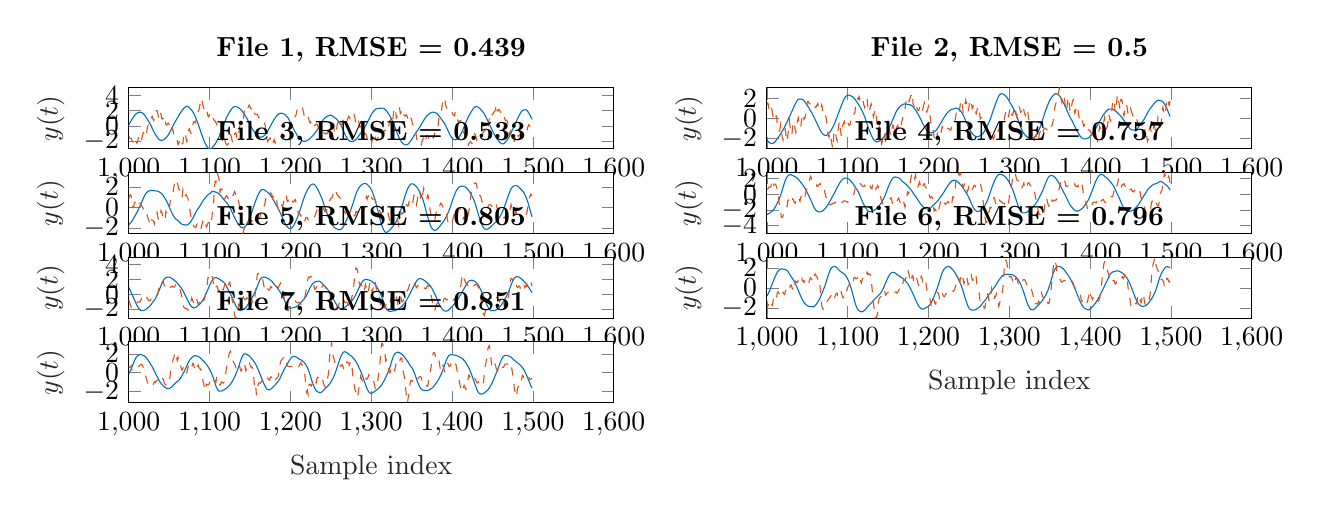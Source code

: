 % This file was created by matlab2tikz.
%
\definecolor{mycolor1}{rgb}{0.0,0.447,0.741}%
\definecolor{mycolor2}{rgb}{0.85,0.325,0.098}%
%
\begin{tikzpicture}

\begin{axis}[%
width=6.159cm,
height=0.774cm,
at={(0cm,3.226cm)},
scale only axis,
xmin=1000,
xmax=1600,
xlabel style={font=\color{white!15!black}},
xlabel={Sample index},
ymin=-3.035,
ymax=5,
ylabel style={font=\color{white!15!black}},
ylabel={$y(t)$},
axis background/.style={fill=white},
title style={font=\bfseries},
title={File 1, RMSE = 0.439}
]
\addplot [color=mycolor1, forget plot]
  table[row sep=crcr]{%
1000	0.143\\
1001	0.309\\
1002	0.483\\
1003	0.665\\
1004	0.848\\
1005	1.023\\
1006	1.183\\
1007	1.325\\
1008	1.451\\
1009	1.561\\
1010	1.65\\
1011	1.714\\
1012	1.757\\
1013	1.781\\
1014	1.788\\
1015	1.776\\
1016	1.738\\
1017	1.676\\
1018	1.592\\
1019	1.486\\
1020	1.354\\
1021	1.2\\
1022	1.032\\
1023	0.86\\
1024	0.691\\
1025	0.521\\
1026	0.343\\
1027	0.147\\
1028	-0.067\\
1029	-0.296\\
1030	-0.53\\
1031	-0.756\\
1032	-0.96\\
1033	-1.139\\
1034	-1.3\\
1035	-1.452\\
1036	-1.6\\
1037	-1.732\\
1038	-1.836\\
1039	-1.895\\
1040	-1.914\\
1041	-1.907\\
1042	-1.882\\
1043	-1.841\\
1044	-1.778\\
1045	-1.693\\
1046	-1.591\\
1047	-1.475\\
1048	-1.344\\
1049	-1.194\\
1050	-1.018\\
1051	-0.817\\
1052	-0.596\\
1053	-0.372\\
1054	-0.156\\
1055	0.05\\
1056	0.249\\
1057	0.444\\
1058	0.635\\
1059	0.82\\
1060	0.998\\
1061	1.175\\
1062	1.354\\
1063	1.536\\
1064	1.714\\
1065	1.879\\
1066	2.026\\
1067	2.158\\
1068	2.279\\
1069	2.387\\
1070	2.478\\
1071	2.54\\
1072	2.563\\
1073	2.542\\
1074	2.48\\
1075	2.388\\
1076	2.28\\
1077	2.163\\
1078	2.036\\
1079	1.89\\
1080	1.716\\
1081	1.51\\
1082	1.28\\
1083	1.033\\
1084	0.77\\
1085	0.49\\
1086	0.196\\
1087	-0.109\\
1088	-0.421\\
1089	-0.736\\
1090	-1.045\\
1091	-1.346\\
1092	-1.633\\
1093	-1.906\\
1094	-2.161\\
1095	-2.399\\
1096	-2.604\\
1097	-2.772\\
1098	-2.899\\
1099	-2.985\\
1100	-3.031\\
1101	-3.035\\
1102	-2.998\\
1103	-2.923\\
1104	-2.817\\
1105	-2.692\\
1106	-2.55\\
1107	-2.39\\
1108	-2.208\\
1109	-2.013\\
1110	-1.815\\
1111	-1.614\\
1112	-1.401\\
1113	-1.161\\
1114	-0.896\\
1115	-0.615\\
1116	-0.327\\
1117	-0.036\\
1118	0.259\\
1119	0.55\\
1120	0.823\\
1121	1.069\\
1122	1.288\\
1123	1.491\\
1124	1.684\\
1125	1.864\\
1126	2.029\\
1127	2.178\\
1128	2.312\\
1129	2.423\\
1130	2.499\\
1131	2.536\\
1132	2.538\\
1133	2.519\\
1134	2.489\\
1135	2.447\\
1136	2.382\\
1137	2.297\\
1138	2.196\\
1139	2.087\\
1140	1.973\\
1141	1.847\\
1142	1.705\\
1143	1.546\\
1144	1.376\\
1145	1.197\\
1146	1.013\\
1147	0.824\\
1148	0.627\\
1149	0.422\\
1150	0.207\\
1151	-0.012\\
1152	-0.225\\
1153	-0.42\\
1154	-0.598\\
1155	-0.764\\
1156	-0.928\\
1157	-1.085\\
1158	-1.217\\
1159	-1.319\\
1160	-1.391\\
1161	-1.445\\
1162	-1.489\\
1163	-1.511\\
1164	-1.506\\
1165	-1.469\\
1166	-1.413\\
1167	-1.345\\
1168	-1.263\\
1169	-1.157\\
1170	-1.02\\
1171	-0.854\\
1172	-0.676\\
1173	-0.493\\
1174	-0.305\\
1175	-0.111\\
1176	0.089\\
1177	0.29\\
1178	0.483\\
1179	0.667\\
1180	0.841\\
1181	1.007\\
1182	1.163\\
1183	1.305\\
1184	1.426\\
1185	1.522\\
1186	1.591\\
1187	1.634\\
1188	1.653\\
1189	1.654\\
1190	1.639\\
1191	1.607\\
1192	1.554\\
1193	1.487\\
1194	1.407\\
1195	1.312\\
1196	1.195\\
1197	1.05\\
1198	0.872\\
1199	0.673\\
1200	0.463\\
1201	0.25\\
1202	0.038\\
1203	-0.173\\
1204	-0.384\\
1205	-0.595\\
1206	-0.803\\
1207	-1.005\\
1208	-1.194\\
1209	-1.361\\
1210	-1.507\\
1211	-1.632\\
1212	-1.737\\
1213	-1.828\\
1214	-1.908\\
1215	-1.975\\
1216	-2.027\\
1217	-2.054\\
1218	-2.054\\
1219	-2.03\\
1220	-1.987\\
1221	-1.929\\
1222	-1.861\\
1223	-1.779\\
1224	-1.684\\
1225	-1.58\\
1226	-1.474\\
1227	-1.369\\
1228	-1.262\\
1229	-1.144\\
1230	-1.014\\
1231	-0.871\\
1232	-0.722\\
1233	-0.568\\
1234	-0.405\\
1235	-0.23\\
1236	-0.041\\
1237	0.159\\
1238	0.358\\
1239	0.544\\
1240	0.704\\
1241	0.844\\
1242	0.964\\
1243	1.064\\
1244	1.148\\
1245	1.215\\
1246	1.269\\
1247	1.316\\
1248	1.357\\
1249	1.388\\
1250	1.394\\
1251	1.368\\
1252	1.31\\
1253	1.232\\
1254	1.147\\
1255	1.064\\
1256	0.98\\
1257	0.889\\
1258	0.782\\
1259	0.658\\
1260	0.515\\
1261	0.357\\
1262	0.182\\
1263	-0.015\\
1264	-0.238\\
1265	-0.483\\
1266	-0.741\\
1267	-0.996\\
1268	-1.231\\
1269	-1.437\\
1270	-1.613\\
1271	-1.761\\
1272	-1.886\\
1273	-1.985\\
1274	-2.054\\
1275	-2.09\\
1276	-2.089\\
1277	-2.065\\
1278	-2.023\\
1279	-1.968\\
1280	-1.897\\
1281	-1.801\\
1282	-1.684\\
1283	-1.551\\
1284	-1.413\\
1285	-1.273\\
1286	-1.132\\
1287	-0.986\\
1288	-0.833\\
1289	-0.68\\
1290	-0.527\\
1291	-0.373\\
1292	-0.206\\
1293	-0.022\\
1294	0.178\\
1295	0.389\\
1296	0.604\\
1297	0.821\\
1298	1.037\\
1299	1.249\\
1300	1.447\\
1301	1.626\\
1302	1.784\\
1303	1.924\\
1304	2.044\\
1305	2.14\\
1306	2.209\\
1307	2.255\\
1308	2.282\\
1309	2.297\\
1310	2.306\\
1311	2.313\\
1312	2.321\\
1313	2.327\\
1314	2.325\\
1315	2.304\\
1316	2.262\\
1317	2.191\\
1318	2.091\\
1319	1.973\\
1320	1.829\\
1321	1.671\\
1322	1.5\\
1323	1.318\\
1324	1.123\\
1325	0.909\\
1326	0.681\\
1327	0.441\\
1328	0.189\\
1329	-0.078\\
1330	-0.356\\
1331	-0.639\\
1332	-0.918\\
1333	-1.187\\
1334	-1.438\\
1335	-1.669\\
1336	-1.877\\
1337	-2.056\\
1338	-2.199\\
1339	-2.31\\
1340	-2.393\\
1341	-2.457\\
1342	-2.502\\
1343	-2.52\\
1344	-2.504\\
1345	-2.455\\
1346	-2.373\\
1347	-2.264\\
1348	-2.134\\
1349	-1.986\\
1350	-1.825\\
1351	-1.653\\
1352	-1.476\\
1353	-1.298\\
1354	-1.126\\
1355	-0.964\\
1356	-0.811\\
1357	-0.664\\
1358	-0.517\\
1359	-0.36\\
1360	-0.189\\
1361	-0.006\\
1362	0.178\\
1363	0.361\\
1364	0.54\\
1365	0.717\\
1366	0.893\\
1367	1.058\\
1368	1.202\\
1369	1.321\\
1370	1.417\\
1371	1.502\\
1372	1.584\\
1373	1.666\\
1374	1.735\\
1375	1.78\\
1376	1.8\\
1377	1.796\\
1378	1.777\\
1379	1.745\\
1380	1.697\\
1381	1.627\\
1382	1.537\\
1383	1.427\\
1384	1.296\\
1385	1.151\\
1386	0.999\\
1387	0.851\\
1388	0.708\\
1389	0.569\\
1390	0.421\\
1391	0.253\\
1392	0.063\\
1393	-0.15\\
1394	-0.382\\
1395	-0.624\\
1396	-0.862\\
1397	-1.085\\
1398	-1.285\\
1399	-1.457\\
1400	-1.601\\
1401	-1.714\\
1402	-1.787\\
1403	-1.827\\
1404	-1.837\\
1405	-1.822\\
1406	-1.78\\
1407	-1.705\\
1408	-1.594\\
1409	-1.451\\
1410	-1.283\\
1411	-1.095\\
1412	-0.883\\
1413	-0.644\\
1414	-0.385\\
1415	-0.122\\
1416	0.136\\
1417	0.389\\
1418	0.641\\
1419	0.89\\
1420	1.126\\
1421	1.338\\
1422	1.532\\
1423	1.714\\
1424	1.891\\
1425	2.06\\
1426	2.214\\
1427	2.347\\
1428	2.452\\
1429	2.518\\
1430	2.534\\
1431	2.51\\
1432	2.458\\
1433	2.389\\
1434	2.311\\
1435	2.218\\
1436	2.105\\
1437	1.977\\
1438	1.842\\
1439	1.702\\
1440	1.546\\
1441	1.364\\
1442	1.159\\
1443	0.942\\
1444	0.723\\
1445	0.504\\
1446	0.278\\
1447	0.043\\
1448	-0.192\\
1449	-0.417\\
1450	-0.634\\
1451	-0.846\\
1452	-1.054\\
1453	-1.249\\
1454	-1.426\\
1455	-1.588\\
1456	-1.744\\
1457	-1.897\\
1458	-2.044\\
1459	-2.172\\
1460	-2.274\\
1461	-2.346\\
1462	-2.387\\
1463	-2.391\\
1464	-2.353\\
1465	-2.269\\
1466	-2.155\\
1467	-2.027\\
1468	-1.893\\
1469	-1.749\\
1470	-1.589\\
1471	-1.403\\
1472	-1.189\\
1473	-0.955\\
1474	-0.711\\
1475	-0.47\\
1476	-0.239\\
1477	-0.014\\
1478	0.214\\
1479	0.449\\
1480	0.688\\
1481	0.921\\
1482	1.144\\
1483	1.355\\
1484	1.556\\
1485	1.736\\
1486	1.881\\
1487	1.983\\
1488	2.043\\
1489	2.083\\
1490	2.109\\
1491	2.114\\
1492	2.081\\
1493	1.992\\
1494	1.859\\
1495	1.695\\
1496	1.512\\
1497	1.312\\
1498	1.092\\
1499	0.85\\
};
\addplot [color=mycolor2, dashed, forget plot]
  table[row sep=crcr]{%
1000	-1.273\\
1001	-1.572\\
1002	-1.648\\
1003	-1.669\\
1004	-1.892\\
1005	-2.426\\
1006	-2.14\\
1007	-1.937\\
1008	-1.899\\
1009	-1.958\\
1010	-2.28\\
1011	-2.113\\
1012	-1.544\\
1013	-1.106\\
1014	-1.156\\
1015	-1.467\\
1016	-1.747\\
1017	-1.34\\
1018	-0.89\\
1019	-0.996\\
1020	-1.257\\
1021	-1.487\\
1022	-0.948\\
1023	-0.272\\
1024	0.103\\
1025	0.073\\
1026	0.107\\
1027	0.514\\
1028	1.064\\
1029	1.252\\
1030	0.902\\
1031	0.687\\
1032	1.102\\
1033	1.863\\
1034	1.989\\
1035	1.992\\
1036	1.647\\
1037	0.964\\
1038	1.56\\
1039	1.798\\
1040	1.473\\
1041	0.925\\
1042	0.889\\
1043	1.115\\
1044	1.329\\
1045	0.805\\
1046	0.184\\
1047	0.098\\
1048	0.261\\
1049	0.35\\
1050	0.152\\
1051	-0.483\\
1052	-0.749\\
1053	-0.541\\
1054	-0.32\\
1055	-0.693\\
1056	-1.322\\
1057	-1.652\\
1058	-1.615\\
1059	-1.616\\
1060	-1.939\\
1061	-2.476\\
1062	-2.315\\
1063	-1.807\\
1064	-1.633\\
1065	-1.795\\
1066	-2.355\\
1067	-2.363\\
1068	-1.399\\
1069	-1.138\\
1070	-0.84\\
1071	-1.662\\
1072	-2.083\\
1073	-1.661\\
1074	-0.601\\
1075	-0.393\\
1076	-0.676\\
1077	-0.991\\
1078	-0.915\\
1079	-0.099\\
1080	0.474\\
1081	0.558\\
1082	0.401\\
1083	0.493\\
1084	1.146\\
1085	1.718\\
1086	1.938\\
1087	2.089\\
1088	2.665\\
1089	3.444\\
1090	3.606\\
1091	3.168\\
1092	2.63\\
1093	2.203\\
1094	1.775\\
1095	2.078\\
1096	2.005\\
1097	1.814\\
1098	1.291\\
1099	1.188\\
1100	1.456\\
1101	1.645\\
1102	1.773\\
1103	1.397\\
1104	1.101\\
1105	0.913\\
1106	0.674\\
1107	0.59\\
1108	0.408\\
1109	0.091\\
1110	-0.236\\
1111	-0.59\\
1112	-1.022\\
1113	-1.214\\
1114	-1.47\\
1115	-1.605\\
1116	-2.03\\
1117	-2.478\\
1118	-2.398\\
1119	-1.913\\
1120	-2.254\\
1121	-2.496\\
1122	-2.543\\
1123	-2.406\\
1124	-1.872\\
1125	-1.381\\
1126	-1.177\\
1127	-1.434\\
1128	-1.993\\
1129	-2.238\\
1130	-1.743\\
1131	-1.101\\
1132	-0.924\\
1133	-1.054\\
1134	-1.653\\
1135	-1.812\\
1136	-1.066\\
1137	-0.366\\
1138	0.345\\
1139	0.359\\
1140	0.344\\
1141	0.331\\
1142	0.946\\
1143	1.988\\
1144	2.358\\
1145	2.251\\
1146	2.045\\
1147	2.217\\
1148	2.507\\
1149	2.741\\
1150	2.544\\
1151	2.27\\
1152	2.223\\
1153	2.507\\
1154	2.119\\
1155	1.768\\
1156	1.573\\
1157	1.533\\
1158	1.504\\
1159	1.507\\
1160	1.322\\
1161	1.063\\
1162	1.111\\
1163	1.16\\
1164	0.989\\
1165	0.727\\
1166	0.529\\
1167	0.429\\
1168	0.382\\
1169	-0.048\\
1170	-0.949\\
1171	-1.704\\
1172	-2.068\\
1173	-1.875\\
1174	-1.651\\
1175	-1.612\\
1176	-2.212\\
1177	-2.528\\
1178	-2.321\\
1179	-2.075\\
1180	-1.815\\
1181	-2.266\\
1182	-2.157\\
1183	-2.233\\
1184	-1.889\\
1185	-1.603\\
1186	-1.529\\
1187	-1.523\\
1188	-1.492\\
1189	-1.416\\
1190	-1.098\\
1191	-1.448\\
1192	-1.002\\
1193	-0.957\\
1194	-0.946\\
1195	-0.934\\
1196	-0.898\\
1197	-0.707\\
1198	-0.376\\
1199	-0.06\\
1200	0.211\\
1201	0.45\\
1202	0.622\\
1203	0.884\\
1204	1.211\\
1205	0.999\\
1206	1.291\\
1207	1.421\\
1208	1.955\\
1209	2.377\\
1210	2.379\\
1211	2.308\\
1212	2.333\\
1213	2.362\\
1214	2.555\\
1215	2.372\\
1216	1.918\\
1217	1.391\\
1218	1.019\\
1219	0.982\\
1220	1.254\\
1221	1.342\\
1222	1.2\\
1223	0.846\\
1224	0.427\\
1225	0.381\\
1226	0.744\\
1227	0.819\\
1228	0.694\\
1229	0.259\\
1230	0.029\\
1231	0.139\\
1232	0.236\\
1233	0.207\\
1234	-0.026\\
1235	-0.327\\
1236	-0.412\\
1237	-0.494\\
1238	-0.314\\
1239	-0.504\\
1240	-0.772\\
1241	-0.881\\
1242	-0.984\\
1243	-0.947\\
1244	-1.08\\
1245	-1.065\\
1246	-0.856\\
1247	-0.829\\
1248	-0.762\\
1249	-0.991\\
1250	-1.099\\
1251	-0.907\\
1252	-0.212\\
1253	-0.031\\
1254	-0.392\\
1255	-0.904\\
1256	-1.134\\
1257	-0.674\\
1258	0.176\\
1259	0.479\\
1260	0.21\\
1261	-0.199\\
1262	-0.391\\
1263	-0.062\\
1264	0.333\\
1265	0.693\\
1266	0.561\\
1267	0.367\\
1268	0.531\\
1269	0.231\\
1270	0.533\\
1271	0.898\\
1272	1.264\\
1273	1.175\\
1274	0.931\\
1275	0.923\\
1276	1.13\\
1277	1.499\\
1278	1.709\\
1279	1.403\\
1280	0.975\\
1281	0.237\\
1282	0.647\\
1283	0.788\\
1284	0.827\\
1285	0.322\\
1286	-0.176\\
1287	-0.086\\
1288	0.04\\
1289	-0.038\\
1290	-0.525\\
1291	-0.974\\
1292	-1.054\\
1293	-1.039\\
1294	-1.22\\
1295	-1.631\\
1296	-1.861\\
1297	-1.609\\
1298	-1.32\\
1299	-1.516\\
1300	-1.667\\
1301	-2.07\\
1302	-1.641\\
1303	-1.384\\
1304	-0.901\\
1305	-1.325\\
1306	-1.846\\
1307	-1.92\\
1308	-1.89\\
1309	-1.056\\
1310	-1.316\\
1311	-1.463\\
1312	-1.456\\
1313	-1.403\\
1314	-1.178\\
1315	-1.041\\
1316	-0.674\\
1317	-0.58\\
1318	-0.653\\
1319	-0.756\\
1320	-0.852\\
1321	-0.544\\
1322	0.208\\
1323	0.667\\
1324	0.804\\
1325	0.331\\
1326	0.216\\
1327	1.05\\
1328	2.051\\
1329	2.225\\
1330	2.367\\
1331	1.019\\
1332	1.192\\
1333	1.707\\
1334	2.319\\
1335	2.363\\
1336	1.625\\
1337	1.822\\
1338	1.617\\
1339	2.026\\
1340	1.678\\
1341	1.32\\
1342	1.277\\
1343	1.44\\
1344	1.401\\
1345	1.072\\
1346	0.623\\
1347	0.567\\
1348	1.006\\
1349	1.114\\
1350	0.785\\
1351	0.255\\
1352	0.096\\
1353	0.094\\
1354	0.126\\
1355	-0.591\\
1356	-1.487\\
1357	-2.128\\
1358	-2.299\\
1359	-2.266\\
1360	-2.271\\
1361	-2.608\\
1362	-2.552\\
1363	-2.021\\
1364	-1.759\\
1365	-1.626\\
1366	-1.817\\
1367	-2.233\\
1368	-1.54\\
1369	-1.303\\
1370	-1.252\\
1371	-1.589\\
1372	-1.81\\
1373	-1.922\\
1374	-1.21\\
1375	-1.265\\
1376	-1.463\\
1377	-1.597\\
1378	-1.269\\
1379	-0.832\\
1380	-0.665\\
1381	-0.7\\
1382	-0.472\\
1383	0.112\\
1384	1.394\\
1385	1.891\\
1386	1.894\\
1387	1.987\\
1388	2.813\\
1389	3.397\\
1390	3.712\\
1391	3.561\\
1392	2.841\\
1393	2.432\\
1394	2.283\\
1395	2.141\\
1396	1.852\\
1397	1.711\\
1398	1.817\\
1399	1.904\\
1400	1.775\\
1401	1.514\\
1402	1.397\\
1403	1.318\\
1404	1.769\\
1405	1.825\\
1406	1.702\\
1407	0.723\\
1408	0.452\\
1409	0.605\\
1410	0.699\\
1411	0.66\\
1412	0.111\\
1413	-0.495\\
1414	-0.861\\
1415	-0.984\\
1416	-1.118\\
1417	-1.519\\
1418	-2.176\\
1419	-2.652\\
1420	-2.574\\
1421	-2.319\\
1422	-2.137\\
1423	-2.081\\
1424	-2.319\\
1425	-2.334\\
1426	-1.943\\
1427	-1.529\\
1428	-1.084\\
1429	-1.2\\
1430	-1.6\\
1431	-2.106\\
1432	-2.101\\
1433	-1.999\\
1434	-1.467\\
1435	-1.428\\
1436	-1.416\\
1437	-1.262\\
1438	-1.023\\
1439	-0.761\\
1440	-0.694\\
1441	-0.613\\
1442	-0.427\\
1443	-0.31\\
1444	0.388\\
1445	0.121\\
1446	0.824\\
1447	1.62\\
1448	1.351\\
1449	1.447\\
1450	1.482\\
1451	1.647\\
1452	1.856\\
1453	1.904\\
1454	2.268\\
1455	1.517\\
1456	2.089\\
1457	1.973\\
1458	2.155\\
1459	2.072\\
1460	1.807\\
1461	1.647\\
1462	1.839\\
1463	1.779\\
1464	1.464\\
1465	1.004\\
1466	0.72\\
1467	0.738\\
1468	0.711\\
1469	0.32\\
1470	-0.188\\
1471	-1.18\\
1472	-1.016\\
1473	-0.542\\
1474	-0.469\\
1475	-0.724\\
1476	-1.409\\
1477	-2.017\\
1478	-1.867\\
1479	-1.325\\
1480	-1.514\\
1481	-1.055\\
1482	-1.415\\
1483	-1.322\\
1484	-1.11\\
1485	-1.086\\
1486	-1.255\\
1487	-1.236\\
1488	-1.041\\
1489	-0.823\\
1490	-0.771\\
1491	-0.927\\
1492	-0.87\\
1493	-0.539\\
1494	-0.086\\
1495	0.16\\
1496	-0.037\\
1497	-0.288\\
1498	-0.02\\
1499	0.414\\
};
\end{axis}

\begin{axis}[%
width=6.159cm,
height=0.774cm,
at={(8.104cm,3.226cm)},
scale only axis,
xmin=1000,
xmax=1600,
xlabel style={font=\color{white!15!black}},
xlabel={Sample index},
ymin=-2.997,
ymax=3.034,
ylabel style={font=\color{white!15!black}},
ylabel={$y(t)$},
axis background/.style={fill=white},
title style={font=\bfseries},
title={File 2, RMSE = 0.5}
]
\addplot [color=mycolor1, forget plot]
  table[row sep=crcr]{%
1000	-2.056\\
1001	-2.208\\
1002	-2.316\\
1003	-2.382\\
1004	-2.422\\
1005	-2.447\\
1006	-2.461\\
1007	-2.461\\
1008	-2.438\\
1009	-2.387\\
1010	-2.307\\
1011	-2.208\\
1012	-2.103\\
1013	-1.997\\
1014	-1.892\\
1015	-1.783\\
1016	-1.663\\
1017	-1.532\\
1018	-1.396\\
1019	-1.261\\
1020	-1.126\\
1021	-0.987\\
1022	-0.838\\
1023	-0.678\\
1024	-0.51\\
1025	-0.339\\
1026	-0.165\\
1027	0.009\\
1028	0.183\\
1029	0.358\\
1030	0.533\\
1031	0.71\\
1032	0.89\\
1033	1.071\\
1034	1.249\\
1035	1.419\\
1036	1.574\\
1037	1.71\\
1038	1.82\\
1039	1.891\\
1040	1.926\\
1041	1.936\\
1042	1.927\\
1043	1.906\\
1044	1.876\\
1045	1.828\\
1046	1.758\\
1047	1.665\\
1048	1.555\\
1049	1.437\\
1050	1.314\\
1051	1.186\\
1052	1.05\\
1053	0.913\\
1054	0.78\\
1055	0.652\\
1056	0.519\\
1057	0.374\\
1058	0.211\\
1059	0.035\\
1060	-0.139\\
1061	-0.304\\
1062	-0.463\\
1063	-0.63\\
1064	-0.806\\
1065	-0.985\\
1066	-1.15\\
1067	-1.292\\
1068	-1.409\\
1069	-1.504\\
1070	-1.58\\
1071	-1.632\\
1072	-1.66\\
1073	-1.663\\
1074	-1.644\\
1075	-1.602\\
1076	-1.538\\
1077	-1.45\\
1078	-1.342\\
1079	-1.22\\
1080	-1.092\\
1081	-0.955\\
1082	-0.804\\
1083	-0.636\\
1084	-0.452\\
1085	-0.255\\
1086	-0.049\\
1087	0.165\\
1088	0.383\\
1089	0.601\\
1090	0.817\\
1091	1.029\\
1092	1.238\\
1093	1.443\\
1094	1.638\\
1095	1.814\\
1096	1.968\\
1097	2.097\\
1098	2.201\\
1099	2.277\\
1100	2.319\\
1101	2.324\\
1102	2.303\\
1103	2.272\\
1104	2.241\\
1105	2.208\\
1106	2.163\\
1107	2.097\\
1108	2.006\\
1109	1.903\\
1110	1.795\\
1111	1.686\\
1112	1.572\\
1113	1.45\\
1114	1.321\\
1115	1.186\\
1116	1.048\\
1117	0.903\\
1118	0.745\\
1119	0.572\\
1120	0.383\\
1121	0.181\\
1122	-0.035\\
1123	-0.265\\
1124	-0.506\\
1125	-0.749\\
1126	-0.983\\
1127	-1.201\\
1128	-1.404\\
1129	-1.596\\
1130	-1.777\\
1131	-1.936\\
1132	-2.065\\
1133	-2.161\\
1134	-2.227\\
1135	-2.272\\
1136	-2.299\\
1137	-2.305\\
1138	-2.283\\
1139	-2.241\\
1140	-2.186\\
1141	-2.125\\
1142	-2.061\\
1143	-1.988\\
1144	-1.901\\
1145	-1.8\\
1146	-1.688\\
1147	-1.568\\
1148	-1.442\\
1149	-1.304\\
1150	-1.153\\
1151	-0.986\\
1152	-0.807\\
1153	-0.621\\
1154	-0.435\\
1155	-0.252\\
1156	-0.07\\
1157	0.115\\
1158	0.303\\
1159	0.489\\
1160	0.66\\
1161	0.807\\
1162	0.928\\
1163	1.028\\
1164	1.116\\
1165	1.198\\
1166	1.273\\
1167	1.338\\
1168	1.39\\
1169	1.425\\
1170	1.442\\
1171	1.445\\
1172	1.436\\
1173	1.422\\
1174	1.406\\
1175	1.392\\
1176	1.38\\
1177	1.366\\
1178	1.34\\
1179	1.298\\
1180	1.23\\
1181	1.144\\
1182	1.046\\
1183	0.942\\
1184	0.836\\
1185	0.721\\
1186	0.595\\
1187	0.458\\
1188	0.311\\
1189	0.157\\
1190	-0.005\\
1191	-0.175\\
1192	-0.347\\
1193	-0.512\\
1194	-0.663\\
1195	-0.801\\
1196	-0.931\\
1197	-1.055\\
1198	-1.167\\
1199	-1.259\\
1200	-1.324\\
1201	-1.365\\
1202	-1.392\\
1203	-1.409\\
1204	-1.412\\
1205	-1.397\\
1206	-1.362\\
1207	-1.316\\
1208	-1.262\\
1209	-1.197\\
1210	-1.112\\
1211	-1.002\\
1212	-0.876\\
1213	-0.743\\
1214	-0.611\\
1215	-0.48\\
1216	-0.345\\
1217	-0.206\\
1218	-0.067\\
1219	0.066\\
1220	0.192\\
1221	0.312\\
1222	0.425\\
1223	0.529\\
1224	0.623\\
1225	0.706\\
1226	0.778\\
1227	0.838\\
1228	0.884\\
1229	0.913\\
1230	0.934\\
1231	0.956\\
1232	0.985\\
1233	1.014\\
1234	1.03\\
1235	1.02\\
1236	0.988\\
1237	0.938\\
1238	0.877\\
1239	0.803\\
1240	0.715\\
1241	0.608\\
1242	0.482\\
1243	0.337\\
1244	0.172\\
1245	-0.013\\
1246	-0.205\\
1247	-0.393\\
1248	-0.567\\
1249	-0.731\\
1250	-0.893\\
1251	-1.055\\
1252	-1.21\\
1253	-1.347\\
1254	-1.462\\
1255	-1.556\\
1256	-1.637\\
1257	-1.706\\
1258	-1.758\\
1259	-1.79\\
1260	-1.799\\
1261	-1.791\\
1262	-1.77\\
1263	-1.74\\
1264	-1.701\\
1265	-1.654\\
1266	-1.592\\
1267	-1.515\\
1268	-1.417\\
1269	-1.294\\
1270	-1.149\\
1271	-0.994\\
1272	-0.834\\
1273	-0.674\\
1274	-0.511\\
1275	-0.34\\
1276	-0.153\\
1277	0.055\\
1278	0.283\\
1279	0.526\\
1280	0.772\\
1281	1.01\\
1282	1.237\\
1283	1.455\\
1284	1.667\\
1285	1.872\\
1286	2.06\\
1287	2.22\\
1288	2.34\\
1289	2.417\\
1290	2.453\\
1291	2.456\\
1292	2.432\\
1293	2.39\\
1294	2.335\\
1295	2.269\\
1296	2.189\\
1297	2.094\\
1298	1.98\\
1299	1.853\\
1300	1.716\\
1301	1.574\\
1302	1.431\\
1303	1.289\\
1304	1.146\\
1305	0.996\\
1306	0.835\\
1307	0.66\\
1308	0.467\\
1309	0.263\\
1310	0.052\\
1311	-0.164\\
1312	-0.383\\
1313	-0.605\\
1314	-0.821\\
1315	-1.022\\
1316	-1.196\\
1317	-1.346\\
1318	-1.475\\
1319	-1.584\\
1320	-1.676\\
1321	-1.753\\
1322	-1.815\\
1323	-1.866\\
1324	-1.906\\
1325	-1.933\\
1326	-1.944\\
1327	-1.941\\
1328	-1.928\\
1329	-1.908\\
1330	-1.879\\
1331	-1.835\\
1332	-1.77\\
1333	-1.681\\
1334	-1.571\\
1335	-1.438\\
1336	-1.276\\
1337	-1.09\\
1338	-0.883\\
1339	-0.662\\
1340	-0.431\\
1341	-0.191\\
1342	0.059\\
1343	0.315\\
1344	0.567\\
1345	0.803\\
1346	1.023\\
1347	1.231\\
1348	1.431\\
1349	1.62\\
1350	1.789\\
1351	1.933\\
1352	2.054\\
1353	2.162\\
1354	2.26\\
1355	2.345\\
1356	2.411\\
1357	2.45\\
1358	2.459\\
1359	2.44\\
1360	2.399\\
1361	2.334\\
1362	2.246\\
1363	2.136\\
1364	2.009\\
1365	1.869\\
1366	1.72\\
1367	1.562\\
1368	1.397\\
1369	1.226\\
1370	1.049\\
1371	0.867\\
1372	0.682\\
1373	0.498\\
1374	0.322\\
1375	0.161\\
1376	0.013\\
1377	-0.127\\
1378	-0.272\\
1379	-0.431\\
1380	-0.605\\
1381	-0.781\\
1382	-0.948\\
1383	-1.102\\
1384	-1.248\\
1385	-1.39\\
1386	-1.529\\
1387	-1.657\\
1388	-1.765\\
1389	-1.853\\
1390	-1.922\\
1391	-1.972\\
1392	-2.002\\
1393	-2.014\\
1394	-2.011\\
1395	-2.002\\
1396	-1.99\\
1397	-1.965\\
1398	-1.915\\
1399	-1.837\\
1400	-1.74\\
1401	-1.639\\
1402	-1.541\\
1403	-1.443\\
1404	-1.339\\
1405	-1.227\\
1406	-1.108\\
1407	-0.98\\
1408	-0.839\\
1409	-0.687\\
1410	-0.527\\
1411	-0.374\\
1412	-0.231\\
1413	-0.094\\
1414	0.045\\
1415	0.188\\
1416	0.322\\
1417	0.435\\
1418	0.529\\
1419	0.617\\
1420	0.71\\
1421	0.805\\
1422	0.881\\
1423	0.925\\
1424	0.938\\
1425	0.935\\
1426	0.932\\
1427	0.928\\
1428	0.914\\
1429	0.883\\
1430	0.836\\
1431	0.777\\
1432	0.712\\
1433	0.64\\
1434	0.561\\
1435	0.475\\
1436	0.388\\
1437	0.302\\
1438	0.217\\
1439	0.128\\
1440	0.029\\
1441	-0.081\\
1442	-0.2\\
1443	-0.321\\
1444	-0.438\\
1445	-0.551\\
1446	-0.661\\
1447	-0.77\\
1448	-0.875\\
1449	-0.968\\
1450	-1.042\\
1451	-1.09\\
1452	-1.118\\
1453	-1.133\\
1454	-1.139\\
1455	-1.135\\
1456	-1.117\\
1457	-1.083\\
1458	-1.029\\
1459	-0.95\\
1460	-0.842\\
1461	-0.715\\
1462	-0.589\\
1463	-0.476\\
1464	-0.377\\
1465	-0.279\\
1466	-0.169\\
1467	-0.04\\
1468	0.102\\
1469	0.246\\
1470	0.391\\
1471	0.538\\
1472	0.686\\
1473	0.825\\
1474	0.948\\
1475	1.056\\
1476	1.158\\
1477	1.262\\
1478	1.366\\
1479	1.465\\
1480	1.553\\
1481	1.631\\
1482	1.704\\
1483	1.763\\
1484	1.801\\
1485	1.813\\
1486	1.8\\
1487	1.779\\
1488	1.754\\
1489	1.72\\
1490	1.658\\
1491	1.568\\
1492	1.448\\
1493	1.313\\
1494	1.162\\
1495	0.987\\
1496	0.791\\
1497	0.585\\
1498	0.384\\
1499	0.193\\
};
\addplot [color=mycolor2, dashed, forget plot]
  table[row sep=crcr]{%
1000	1.345\\
1001	1.526\\
1002	1.401\\
1003	0.572\\
1004	0.562\\
1005	0.682\\
1006	0.928\\
1007	0.572\\
1008	0.045\\
1009	-0.23\\
1010	-0.019\\
1011	0.227\\
1012	0.254\\
1013	-0.638\\
1014	-1.235\\
1015	-1.23\\
1016	-1.228\\
1017	-0.606\\
1018	-1.08\\
1019	-1.82\\
1020	-2.125\\
1021	-1.546\\
1022	-1.17\\
1023	-1.052\\
1024	-1.886\\
1025	-2.278\\
1026	-1.677\\
1027	-1.003\\
1028	-0.252\\
1029	-0.941\\
1030	-1.541\\
1031	-1.614\\
1032	-0.74\\
1033	-0.311\\
1034	-0.38\\
1035	-1.074\\
1036	-1.373\\
1037	-0.808\\
1038	-0.193\\
1039	0.067\\
1040	-0.566\\
1041	-0.915\\
1042	-0.838\\
1043	-0.196\\
1044	0.465\\
1045	0.373\\
1046	-0.089\\
1047	0.004\\
1048	0.378\\
1049	0.97\\
1050	1.611\\
1051	1.704\\
1052	1.566\\
1053	1.455\\
1054	1.483\\
1055	1.454\\
1056	1.387\\
1057	1.57\\
1058	1.465\\
1059	1.308\\
1060	1.086\\
1061	1.14\\
1062	1.334\\
1063	1.475\\
1064	1.128\\
1065	0.835\\
1066	0.832\\
1067	1.071\\
1068	1.35\\
1069	0.848\\
1070	0.344\\
1071	0.105\\
1072	0.233\\
1073	0.242\\
1074	-0.273\\
1075	-1.192\\
1076	-1.683\\
1077	-1.861\\
1078	-1.436\\
1079	-1.516\\
1080	-2.299\\
1081	-2.711\\
1082	-2.997\\
1083	-1.33\\
1084	-1.282\\
1085	-1.171\\
1086	-1.962\\
1087	-2.207\\
1088	-1.245\\
1089	-0.621\\
1090	-0.258\\
1091	-1.064\\
1092	-1.66\\
1093	-1.651\\
1094	-0.654\\
1095	-0.469\\
1096	-0.306\\
1097	-0.817\\
1098	-0.693\\
1099	-0.661\\
1100	-0.383\\
1101	-0.547\\
1102	-0.692\\
1103	-0.607\\
1104	-0.237\\
1105	0.223\\
1106	0.41\\
1107	0.339\\
1108	0.459\\
1109	0.583\\
1110	1.37\\
1111	1.902\\
1112	1.988\\
1113	1.911\\
1114	2.168\\
1115	1.887\\
1116	2.081\\
1117	2.194\\
1118	2.228\\
1119	1.844\\
1120	1.357\\
1121	1.096\\
1122	1.43\\
1123	1.747\\
1124	1.985\\
1125	1.202\\
1126	0.591\\
1127	0.66\\
1128	1.154\\
1129	1.455\\
1130	1.042\\
1131	0.505\\
1132	0.189\\
1133	0.584\\
1134	0.916\\
1135	0.704\\
1136	-0.21\\
1137	-0.999\\
1138	-1.213\\
1139	-0.83\\
1140	-1.104\\
1141	-2.068\\
1142	-2.49\\
1143	-2.267\\
1144	-1.822\\
1145	-1.342\\
1146	-1.631\\
1147	-2.415\\
1148	-2.594\\
1149	-1.925\\
1150	-0.965\\
1151	-0.616\\
1152	-1.166\\
1153	-1.681\\
1154	-1.631\\
1155	-0.987\\
1156	-0.615\\
1157	-0.823\\
1158	-1.333\\
1159	-1.471\\
1160	-1.103\\
1161	-0.809\\
1162	-0.69\\
1163	-0.947\\
1164	-1.222\\
1165	-1.178\\
1166	-0.796\\
1167	-0.292\\
1168	-0.009\\
1169	0.407\\
1170	0.519\\
1171	0.97\\
1172	1.603\\
1173	1.982\\
1174	2.152\\
1175	1.958\\
1176	1.686\\
1177	1.929\\
1178	2.257\\
1179	2.303\\
1180	2.528\\
1181	1.371\\
1182	1.314\\
1183	0.952\\
1184	1.235\\
1185	1.343\\
1186	0.967\\
1187	0.801\\
1188	0.786\\
1189	1.109\\
1190	1.309\\
1191	1.059\\
1192	0.743\\
1193	0.934\\
1194	1.311\\
1195	1.57\\
1196	1.247\\
1197	0.77\\
1198	0.643\\
1199	0.923\\
1200	1.212\\
1201	0.849\\
1202	0.246\\
1203	-0.43\\
1204	-0.678\\
1205	-0.604\\
1206	-1.257\\
1207	-1.908\\
1208	-2.159\\
1209	-2.175\\
1210	-1.8\\
1211	-1.492\\
1212	-1.83\\
1213	-1.916\\
1214	-2.152\\
1215	-1.487\\
1216	-1.219\\
1217	-0.806\\
1218	-0.99\\
1219	-1.092\\
1220	-1.14\\
1221	-1.284\\
1222	-1.344\\
1223	-1.08\\
1224	-0.975\\
1225	-0.964\\
1226	-1.076\\
1227	-1.163\\
1228	-1.086\\
1229	-0.694\\
1230	-0.413\\
1231	-0.383\\
1232	-0.446\\
1233	-0.176\\
1234	0.371\\
1235	0.981\\
1236	0.94\\
1237	0.715\\
1238	0.685\\
1239	1.177\\
1240	1.831\\
1241	1.796\\
1242	1.324\\
1243	0.621\\
1244	0.668\\
1245	1.355\\
1246	1.833\\
1247	1.505\\
1248	0.81\\
1249	0.669\\
1250	1.072\\
1251	1.868\\
1252	1.757\\
1253	1.567\\
1254	0.981\\
1255	1.121\\
1256	1.397\\
1257	1.315\\
1258	0.826\\
1259	0.471\\
1260	0.782\\
1261	1.172\\
1262	1.141\\
1263	0.839\\
1264	-0.044\\
1265	0.041\\
1266	0.217\\
1267	0.259\\
1268	-0.083\\
1269	-0.698\\
1270	-0.923\\
1271	-0.588\\
1272	-0.519\\
1273	-0.891\\
1274	-1.348\\
1275	-1.611\\
1276	-1.401\\
1277	-1.272\\
1278	-1.141\\
1279	-1.662\\
1280	-2.052\\
1281	-1.91\\
1282	-1.584\\
1283	-1.069\\
1284	-1.029\\
1285	-1.119\\
1286	-1.258\\
1287	-1.143\\
1288	-0.809\\
1289	-0.549\\
1290	-0.488\\
1291	-0.612\\
1292	-0.651\\
1293	-0.466\\
1294	-0.021\\
1295	0.474\\
1296	0.657\\
1297	0.167\\
1298	0.007\\
1299	0.18\\
1300	0.592\\
1301	1.094\\
1302	0.977\\
1303	0.361\\
1304	0.316\\
1305	0.663\\
1306	1.162\\
1307	1.235\\
1308	0.728\\
1309	0.217\\
1310	0.444\\
1311	0.896\\
1312	1.229\\
1313	1.002\\
1314	0.617\\
1315	0.669\\
1316	0.838\\
1317	1.268\\
1318	0.825\\
1319	0.474\\
1320	0.322\\
1321	0.632\\
1322	0.966\\
1323	0.617\\
1324	-0.056\\
1325	-0.417\\
1326	-0.624\\
1327	-0.634\\
1328	-1.365\\
1329	-1.943\\
1330	-2.359\\
1331	-2.111\\
1332	-1.719\\
1333	-1.628\\
1334	-1.818\\
1335	-2.302\\
1336	-2.18\\
1337	-1.605\\
1338	-1.365\\
1339	-1.057\\
1340	-1.426\\
1341	-1.522\\
1342	-1.271\\
1343	-0.99\\
1344	-0.943\\
1345	-1.009\\
1346	-1.067\\
1347	-1.12\\
1348	-1.075\\
1349	-1.187\\
1350	-1.169\\
1351	-1.243\\
1352	-0.8\\
1353	-0.649\\
1354	-0.342\\
1355	0.218\\
1356	0.898\\
1357	1.357\\
1358	1.578\\
1359	1.947\\
1360	2.072\\
1361	2.587\\
1362	3.034\\
1363	2.685\\
1364	2.023\\
1365	1.608\\
1366	2.088\\
1367	2.368\\
1368	2.27\\
1369	1.436\\
1370	0.711\\
1371	0.81\\
1372	1.589\\
1373	2.108\\
1374	1.614\\
1375	0.739\\
1376	0.582\\
1377	1.095\\
1378	1.703\\
1379	1.853\\
1380	1.143\\
1381	0.53\\
1382	0.688\\
1383	1.193\\
1384	1.303\\
1385	0.918\\
1386	0.314\\
1387	-0.153\\
1388	0.058\\
1389	0.106\\
1390	-0.136\\
1391	-0.417\\
1392	-0.748\\
1393	-0.667\\
1394	-0.444\\
1395	-0.437\\
1396	-0.675\\
1397	-0.939\\
1398	-1.119\\
1399	-1.147\\
1400	-1.186\\
1401	-1.376\\
1402	-1.529\\
1403	-1.969\\
1404	-1.923\\
1405	-1.632\\
1406	-1.498\\
1407	-1.6\\
1408	-1.979\\
1409	-2.191\\
1410	-1.56\\
1411	-1.228\\
1412	-0.758\\
1413	-1.131\\
1414	-1.603\\
1415	-1.925\\
1416	-0.979\\
1417	-0.248\\
1418	0.112\\
1419	-0.597\\
1420	-1.022\\
1421	-0.909\\
1422	-0.383\\
1423	0.465\\
1424	0.178\\
1425	-0.264\\
1426	-0.126\\
1427	0.883\\
1428	1.885\\
1429	1.729\\
1430	1.67\\
1431	0.605\\
1432	1.147\\
1433	1.84\\
1434	2.386\\
1435	1.687\\
1436	1.495\\
1437	0.91\\
1438	1.898\\
1439	1.896\\
1440	1.603\\
1441	0.569\\
1442	0.283\\
1443	0.79\\
1444	1.219\\
1445	1.452\\
1446	0.984\\
1447	0.41\\
1448	0.374\\
1449	0.725\\
1450	1.01\\
1451	0.721\\
1452	0.518\\
1453	0.285\\
1454	0.367\\
1455	0.476\\
1456	0.391\\
1457	0.161\\
1458	-0.131\\
1459	-0.519\\
1460	-0.519\\
1461	-0.449\\
1462	-0.485\\
1463	-0.652\\
1464	-1.007\\
1465	-1.56\\
1466	-1.511\\
1467	-1.141\\
1468	-1.166\\
1469	-1.0\\
1470	-1.672\\
1471	-2.26\\
1472	-2.054\\
1473	-1.07\\
1474	-0.854\\
1475	-1.067\\
1476	-1.546\\
1477	-1.4\\
1478	-0.984\\
1479	-0.688\\
1480	-0.858\\
1481	-1.289\\
1482	-1.208\\
1483	-0.655\\
1484	0.125\\
1485	-0.067\\
1486	-0.632\\
1487	-0.765\\
1488	-0.402\\
1489	0.74\\
1490	1.121\\
1491	0.698\\
1492	0.405\\
1493	0.297\\
1494	1.248\\
1495	2.028\\
1496	1.974\\
1497	1.425\\
1498	1.322\\
1499	1.735\\
};
\end{axis}

\begin{axis}[%
width=6.159cm,
height=0.774cm,
at={(0cm,2.151cm)},
scale only axis,
xmin=1000,
xmax=1600,
xlabel style={font=\color{white!15!black}},
xlabel={Sample index},
ymin=-2.52,
ymax=3.391,
ylabel style={font=\color{white!15!black}},
ylabel={$y(t)$},
axis background/.style={fill=white},
title style={font=\bfseries},
title={File 3, RMSE = 0.533}
]
\addplot [color=mycolor1, forget plot]
  table[row sep=crcr]{%
1000	-1.686\\
1001	-1.599\\
1002	-1.509\\
1003	-1.414\\
1004	-1.311\\
1005	-1.194\\
1006	-1.062\\
1007	-0.922\\
1008	-0.784\\
1009	-0.647\\
1010	-0.508\\
1011	-0.36\\
1012	-0.199\\
1013	-0.03\\
1014	0.142\\
1015	0.314\\
1016	0.492\\
1017	0.678\\
1018	0.867\\
1019	1.047\\
1020	1.204\\
1021	1.33\\
1022	1.431\\
1023	1.51\\
1024	1.57\\
1025	1.612\\
1026	1.634\\
1027	1.643\\
1028	1.644\\
1029	1.64\\
1030	1.634\\
1031	1.626\\
1032	1.618\\
1033	1.611\\
1034	1.603\\
1035	1.59\\
1036	1.567\\
1037	1.534\\
1038	1.494\\
1039	1.447\\
1040	1.391\\
1041	1.319\\
1042	1.228\\
1043	1.119\\
1044	0.999\\
1045	0.873\\
1046	0.741\\
1047	0.6\\
1048	0.444\\
1049	0.271\\
1050	0.085\\
1051	-0.105\\
1052	-0.291\\
1053	-0.469\\
1054	-0.63\\
1055	-0.773\\
1056	-0.897\\
1057	-1.002\\
1058	-1.088\\
1059	-1.159\\
1060	-1.223\\
1061	-1.286\\
1062	-1.353\\
1063	-1.427\\
1064	-1.503\\
1065	-1.571\\
1066	-1.622\\
1067	-1.653\\
1068	-1.671\\
1069	-1.682\\
1070	-1.693\\
1071	-1.701\\
1072	-1.697\\
1073	-1.67\\
1074	-1.62\\
1075	-1.548\\
1076	-1.458\\
1077	-1.35\\
1078	-1.226\\
1079	-1.085\\
1080	-0.933\\
1081	-0.774\\
1082	-0.617\\
1083	-0.466\\
1084	-0.325\\
1085	-0.199\\
1086	-0.086\\
1087	0.021\\
1088	0.134\\
1089	0.261\\
1090	0.398\\
1091	0.534\\
1092	0.656\\
1093	0.763\\
1094	0.862\\
1095	0.959\\
1096	1.056\\
1097	1.146\\
1098	1.219\\
1099	1.279\\
1100	1.337\\
1101	1.404\\
1102	1.477\\
1103	1.537\\
1104	1.567\\
1105	1.562\\
1106	1.533\\
1107	1.5\\
1108	1.472\\
1109	1.446\\
1110	1.41\\
1111	1.359\\
1112	1.292\\
1113	1.215\\
1114	1.132\\
1115	1.042\\
1116	0.947\\
1117	0.848\\
1118	0.75\\
1119	0.658\\
1120	0.572\\
1121	0.485\\
1122	0.39\\
1123	0.283\\
1124	0.158\\
1125	0.018\\
1126	-0.136\\
1127	-0.301\\
1128	-0.473\\
1129	-0.646\\
1130	-0.817\\
1131	-0.985\\
1132	-1.147\\
1133	-1.296\\
1134	-1.428\\
1135	-1.546\\
1136	-1.653\\
1137	-1.755\\
1138	-1.846\\
1139	-1.917\\
1140	-1.96\\
1141	-1.973\\
1142	-1.958\\
1143	-1.918\\
1144	-1.853\\
1145	-1.754\\
1146	-1.627\\
1147	-1.473\\
1148	-1.303\\
1149	-1.125\\
1150	-0.937\\
1151	-0.735\\
1152	-0.518\\
1153	-0.288\\
1154	-0.052\\
1155	0.181\\
1156	0.407\\
1157	0.625\\
1158	0.832\\
1159	1.027\\
1160	1.208\\
1161	1.37\\
1162	1.51\\
1163	1.62\\
1164	1.699\\
1165	1.736\\
1166	1.744\\
1167	1.729\\
1168	1.695\\
1169	1.644\\
1170	1.583\\
1171	1.519\\
1172	1.457\\
1173	1.395\\
1174	1.324\\
1175	1.234\\
1176	1.123\\
1177	0.996\\
1178	0.864\\
1179	0.732\\
1180	0.598\\
1181	0.458\\
1182	0.313\\
1183	0.167\\
1184	0.026\\
1185	-0.114\\
1186	-0.261\\
1187	-0.424\\
1188	-0.6\\
1189	-0.785\\
1190	-0.97\\
1191	-1.149\\
1192	-1.32\\
1193	-1.478\\
1194	-1.622\\
1195	-1.749\\
1196	-1.859\\
1197	-1.947\\
1198	-2.011\\
1199	-2.043\\
1200	-2.042\\
1201	-2.008\\
1202	-1.947\\
1203	-1.86\\
1204	-1.75\\
1205	-1.617\\
1206	-1.461\\
1207	-1.286\\
1208	-1.099\\
1209	-0.904\\
1210	-0.699\\
1211	-0.483\\
1212	-0.252\\
1213	-0.009\\
1214	0.24\\
1215	0.49\\
1216	0.733\\
1217	0.962\\
1218	1.172\\
1219	1.361\\
1220	1.529\\
1221	1.683\\
1222	1.823\\
1223	1.95\\
1224	2.06\\
1225	2.151\\
1226	2.218\\
1227	2.262\\
1228	2.28\\
1229	2.265\\
1230	2.211\\
1231	2.121\\
1232	2.008\\
1233	1.88\\
1234	1.738\\
1235	1.584\\
1236	1.419\\
1237	1.244\\
1238	1.061\\
1239	0.866\\
1240	0.654\\
1241	0.425\\
1242	0.185\\
1243	-0.051\\
1244	-0.277\\
1245	-0.491\\
1246	-0.702\\
1247	-0.913\\
1248	-1.116\\
1249	-1.301\\
1250	-1.459\\
1251	-1.595\\
1252	-1.715\\
1253	-1.821\\
1254	-1.909\\
1255	-1.975\\
1256	-2.022\\
1257	-2.059\\
1258	-2.094\\
1259	-2.128\\
1260	-2.153\\
1261	-2.16\\
1262	-2.142\\
1263	-2.099\\
1264	-2.029\\
1265	-1.929\\
1266	-1.797\\
1267	-1.642\\
1268	-1.473\\
1269	-1.302\\
1270	-1.129\\
1271	-0.953\\
1272	-0.768\\
1273	-0.573\\
1274	-0.37\\
1275	-0.161\\
1276	0.055\\
1277	0.281\\
1278	0.522\\
1279	0.774\\
1280	1.026\\
1281	1.262\\
1282	1.47\\
1283	1.645\\
1284	1.789\\
1285	1.912\\
1286	2.019\\
1287	2.112\\
1288	2.19\\
1289	2.249\\
1290	2.289\\
1291	2.312\\
1292	2.322\\
1293	2.317\\
1294	2.293\\
1295	2.247\\
1296	2.178\\
1297	2.094\\
1298	1.997\\
1299	1.887\\
1300	1.757\\
1301	1.598\\
1302	1.404\\
1303	1.177\\
1304	0.925\\
1305	0.654\\
1306	0.371\\
1307	0.077\\
1308	-0.226\\
1309	-0.535\\
1310	-0.845\\
1311	-1.145\\
1312	-1.43\\
1313	-1.692\\
1314	-1.915\\
1315	-2.102\\
1316	-2.25\\
1317	-2.358\\
1318	-2.409\\
1319	-2.412\\
1320	-2.382\\
1321	-2.33\\
1322	-2.267\\
1323	-2.193\\
1324	-2.108\\
1325	-2.011\\
1326	-1.908\\
1327	-1.806\\
1328	-1.705\\
1329	-1.602\\
1330	-1.487\\
1331	-1.354\\
1332	-1.202\\
1333	-1.027\\
1334	-0.833\\
1335	-0.62\\
1336	-0.39\\
1337	-0.146\\
1338	0.106\\
1339	0.364\\
1340	0.625\\
1341	0.886\\
1342	1.142\\
1343	1.381\\
1344	1.598\\
1345	1.788\\
1346	1.95\\
1347	2.084\\
1348	2.187\\
1349	2.257\\
1350	2.293\\
1351	2.296\\
1352	2.272\\
1353	2.23\\
1354	2.171\\
1355	2.098\\
1356	2.012\\
1357	1.913\\
1358	1.798\\
1359	1.667\\
1360	1.518\\
1361	1.357\\
1362	1.182\\
1363	0.991\\
1364	0.77\\
1365	0.514\\
1366	0.227\\
1367	-0.075\\
1368	-0.374\\
1369	-0.658\\
1370	-0.929\\
1371	-1.193\\
1372	-1.445\\
1373	-1.67\\
1374	-1.854\\
1375	-1.99\\
1376	-2.087\\
1377	-2.158\\
1378	-2.204\\
1379	-2.218\\
1380	-2.195\\
1381	-2.139\\
1382	-2.066\\
1383	-1.985\\
1384	-1.902\\
1385	-1.815\\
1386	-1.72\\
1387	-1.618\\
1388	-1.513\\
1389	-1.403\\
1390	-1.288\\
1391	-1.16\\
1392	-1.02\\
1393	-0.869\\
1394	-0.708\\
1395	-0.537\\
1396	-0.35\\
1397	-0.144\\
1398	0.078\\
1399	0.31\\
1400	0.545\\
1401	0.775\\
1402	0.997\\
1403	1.206\\
1404	1.396\\
1405	1.564\\
1406	1.709\\
1407	1.828\\
1408	1.921\\
1409	1.983\\
1410	2.023\\
1411	2.047\\
1412	2.062\\
1413	2.069\\
1414	2.064\\
1415	2.045\\
1416	2.008\\
1417	1.955\\
1418	1.886\\
1419	1.805\\
1420	1.711\\
1421	1.604\\
1422	1.484\\
1423	1.354\\
1424	1.217\\
1425	1.072\\
1426	0.914\\
1427	0.737\\
1428	0.533\\
1429	0.301\\
1430	0.046\\
1431	-0.224\\
1432	-0.497\\
1433	-0.767\\
1434	-1.027\\
1435	-1.27\\
1436	-1.49\\
1437	-1.682\\
1438	-1.835\\
1439	-1.947\\
1440	-2.028\\
1441	-2.084\\
1442	-2.114\\
1443	-2.122\\
1444	-2.102\\
1445	-2.058\\
1446	-1.997\\
1447	-1.929\\
1448	-1.862\\
1449	-1.796\\
1450	-1.726\\
1451	-1.649\\
1452	-1.566\\
1453	-1.484\\
1454	-1.409\\
1455	-1.34\\
1456	-1.266\\
1457	-1.176\\
1458	-1.062\\
1459	-0.928\\
1460	-0.783\\
1461	-0.632\\
1462	-0.476\\
1463	-0.306\\
1464	-0.116\\
1465	0.095\\
1466	0.321\\
1467	0.549\\
1468	0.773\\
1469	0.992\\
1470	1.208\\
1471	1.418\\
1472	1.612\\
1473	1.779\\
1474	1.908\\
1475	1.998\\
1476	2.059\\
1477	2.099\\
1478	2.123\\
1479	2.13\\
1480	2.113\\
1481	2.073\\
1482	2.014\\
1483	1.945\\
1484	1.872\\
1485	1.797\\
1486	1.716\\
1487	1.625\\
1488	1.521\\
1489	1.402\\
1490	1.268\\
1491	1.113\\
1492	0.932\\
1493	0.718\\
1494	0.472\\
1495	0.203\\
1496	-0.079\\
1497	-0.363\\
1498	-0.643\\
1499	-0.913\\
};
\addplot [color=mycolor2, dashed, forget plot]
  table[row sep=crcr]{%
1000	0.777\\
1001	1.146\\
1002	1.227\\
1003	1.118\\
1004	0.427\\
1005	0.068\\
1006	-0.007\\
1007	0.446\\
1008	0.504\\
1009	0.616\\
1010	0.274\\
1011	0.186\\
1012	0.227\\
1013	0.412\\
1014	0.431\\
1015	0.331\\
1016	0.158\\
1017	0.039\\
1018	-0.123\\
1019	-0.268\\
1020	-0.45\\
1021	-0.734\\
1022	-0.619\\
1023	-0.759\\
1024	-1.071\\
1025	-1.258\\
1026	-1.724\\
1027	-1.429\\
1028	-1.201\\
1029	-1.23\\
1030	-1.245\\
1031	-1.388\\
1032	-1.598\\
1033	-1.018\\
1034	-0.754\\
1035	-0.491\\
1036	-0.9\\
1037	-1.233\\
1038	-1.169\\
1039	-0.94\\
1040	-0.292\\
1041	-0.462\\
1042	-0.794\\
1043	-1.256\\
1044	-1.144\\
1045	-1.162\\
1046	-0.398\\
1047	-0.634\\
1048	-0.659\\
1049	-0.609\\
1050	-0.244\\
1051	0.372\\
1052	0.953\\
1053	1.097\\
1054	1.251\\
1055	1.51\\
1056	2.062\\
1057	2.498\\
1058	2.687\\
1059	2.702\\
1060	2.422\\
1061	2.154\\
1062	1.758\\
1063	1.687\\
1064	1.594\\
1065	1.38\\
1066	0.934\\
1067	1.699\\
1068	1.279\\
1069	0.981\\
1070	1.133\\
1071	1.257\\
1072	1.05\\
1073	0.953\\
1074	0.57\\
1075	0.171\\
1076	-0.379\\
1077	-0.891\\
1078	-1.217\\
1079	-1.537\\
1080	-1.727\\
1081	-1.852\\
1082	-1.904\\
1083	-1.957\\
1084	-1.649\\
1085	-1.602\\
1086	-1.649\\
1087	-1.72\\
1088	-2.171\\
1089	-2.141\\
1090	-1.89\\
1091	-1.565\\
1092	-1.203\\
1093	-1.094\\
1094	-1.281\\
1095	-1.536\\
1096	-1.905\\
1097	-1.748\\
1098	-1.518\\
1099	-1.466\\
1100	-1.476\\
1101	-1.708\\
1102	-1.575\\
1103	-0.901\\
1104	-0.088\\
1105	0.288\\
1106	1.977\\
1107	2.502\\
1108	2.444\\
1109	3.391\\
1110	3.266\\
1111	2.996\\
1112	2.641\\
1113	1.49\\
1114	1.805\\
1115	1.772\\
1116	1.74\\
1117	1.349\\
1118	1.187\\
1119	0.856\\
1120	1.048\\
1121	1.151\\
1122	1.071\\
1123	0.852\\
1124	0.722\\
1125	0.749\\
1126	0.993\\
1127	1.208\\
1128	1.247\\
1129	1.169\\
1130	1.354\\
1131	1.543\\
1132	1.374\\
1133	1.153\\
1134	0.717\\
1135	0.853\\
1136	0.61\\
1137	0.106\\
1138	-0.321\\
1139	-1.286\\
1140	-2.009\\
1141	-2.52\\
1142	-2.418\\
1143	-1.923\\
1144	-1.954\\
1145	-2.05\\
1146	-2.131\\
1147	-1.995\\
1148	-1.85\\
1149	-1.225\\
1150	-1.266\\
1151	-1.357\\
1152	-1.34\\
1153	-1.22\\
1154	-1.041\\
1155	-0.97\\
1156	-1.142\\
1157	-0.913\\
1158	-0.875\\
1159	-0.866\\
1160	-0.95\\
1161	-1.013\\
1162	-1.008\\
1163	-0.777\\
1164	-0.554\\
1165	-0.372\\
1166	-0.324\\
1167	-0.156\\
1168	0.221\\
1169	0.583\\
1170	1.014\\
1171	1.143\\
1172	1.079\\
1173	1.043\\
1174	1.225\\
1175	1.41\\
1176	1.397\\
1177	1.261\\
1178	0.932\\
1179	1.055\\
1180	1.033\\
1181	1.214\\
1182	1.068\\
1183	0.696\\
1184	0.117\\
1185	-0.055\\
1186	0.267\\
1187	0.462\\
1188	0.501\\
1189	0.254\\
1190	0.095\\
1191	0.239\\
1192	0.659\\
1193	1.115\\
1194	1.11\\
1195	1.253\\
1196	0.611\\
1197	0.587\\
1198	0.757\\
1199	0.922\\
1200	1.052\\
1201	0.77\\
1202	0.642\\
1203	0.541\\
1204	0.517\\
1205	0.698\\
1206	0.775\\
1207	0.536\\
1208	0.135\\
1209	-0.298\\
1210	-0.6\\
1211	-0.555\\
1212	-0.637\\
1213	-0.83\\
1214	-0.823\\
1215	-1.288\\
1216	-1.452\\
1217	-1.405\\
1218	-1.276\\
1219	-0.991\\
1220	-0.988\\
1221	-1.007\\
1222	-1.181\\
1223	-1.293\\
1224	-1.349\\
1225	-1.192\\
1226	-1.064\\
1227	-1.055\\
1228	-1.049\\
1229	-0.973\\
1230	-0.89\\
1231	-0.681\\
1232	-0.453\\
1233	-0.253\\
1234	-0.035\\
1235	0.031\\
1236	0.06\\
1237	0.053\\
1238	-0.054\\
1239	0.029\\
1240	0.012\\
1241	-0.074\\
1242	-0.28\\
1243	-0.416\\
1244	-0.421\\
1245	-0.224\\
1246	0.092\\
1247	0.329\\
1248	0.614\\
1249	0.727\\
1250	0.883\\
1251	0.931\\
1252	1.022\\
1253	1.331\\
1254	1.5\\
1255	1.54\\
1256	1.754\\
1257	1.379\\
1258	1.238\\
1259	1.126\\
1260	1.021\\
1261	1.014\\
1262	0.879\\
1263	0.689\\
1264	0.514\\
1265	0.114\\
1266	-0.283\\
1267	-0.433\\
1268	-0.534\\
1269	-0.93\\
1270	-0.525\\
1271	-0.743\\
1272	-0.767\\
1273	-0.619\\
1274	-0.417\\
1275	-0.174\\
1276	-0.094\\
1277	-0.305\\
1278	-0.568\\
1279	-0.806\\
1280	-0.767\\
1281	-0.396\\
1282	-0.46\\
1283	-0.421\\
1284	-0.658\\
1285	-0.768\\
1286	-0.777\\
1287	-0.548\\
1288	-0.626\\
1289	-0.526\\
1290	-0.484\\
1291	-0.234\\
1292	0.218\\
1293	0.557\\
1294	1.046\\
1295	0.792\\
1296	1.039\\
1297	1.16\\
1298	1.479\\
1299	1.403\\
1300	1.109\\
1301	0.88\\
1302	0.803\\
1303	0.807\\
1304	0.808\\
1305	0.734\\
1306	0.503\\
1307	0.312\\
1308	0.224\\
1309	0.019\\
1310	-0.17\\
1311	-0.435\\
1312	-0.683\\
1313	-0.52\\
1314	-0.404\\
1315	-0.32\\
1316	-0.295\\
1317	-0.271\\
1318	-0.24\\
1319	-0.154\\
1320	-0.278\\
1321	-0.622\\
1322	-0.944\\
1323	-1.333\\
1324	-0.895\\
1325	-0.507\\
1326	-0.413\\
1327	-0.598\\
1328	-0.929\\
1329	-1.065\\
1330	-0.898\\
1331	-0.808\\
1332	-0.86\\
1333	-1.233\\
1334	-1.733\\
1335	-1.365\\
1336	-0.958\\
1337	-0.63\\
1338	-0.524\\
1339	-0.608\\
1340	-0.384\\
1341	0.093\\
1342	0.433\\
1343	0.432\\
1344	0.228\\
1345	0.125\\
1346	0.182\\
1347	0.667\\
1348	0.775\\
1349	0.585\\
1350	0.368\\
1351	0.341\\
1352	0.721\\
1353	1.18\\
1354	1.055\\
1355	0.901\\
1356	0.303\\
1357	0.649\\
1358	1.216\\
1359	1.729\\
1360	1.557\\
1361	1.039\\
1362	0.64\\
1363	0.734\\
1364	1.413\\
1365	1.87\\
1366	1.625\\
1367	1.382\\
1368	1.043\\
1369	0.896\\
1370	1.199\\
1371	1.035\\
1372	0.306\\
1373	-0.301\\
1374	-0.795\\
1375	-0.988\\
1376	-1.118\\
1377	-1.254\\
1378	-1.344\\
1379	-1.087\\
1380	-0.646\\
1381	-0.29\\
1382	-0.203\\
1383	-0.023\\
1384	-0.128\\
1385	0.219\\
1386	0.415\\
1387	0.347\\
1388	0.21\\
1389	0.003\\
1390	-0.063\\
1391	-0.037\\
1392	-0.171\\
1393	-0.536\\
1394	-0.954\\
1395	-1.431\\
1396	-1.364\\
1397	-1.199\\
1398	-1.238\\
1399	-1.438\\
1400	-1.532\\
1401	-1.151\\
1402	-0.828\\
1403	-0.645\\
1404	-0.684\\
1405	-0.86\\
1406	-0.951\\
1407	-0.62\\
1408	-0.207\\
1409	-0.09\\
1410	-0.025\\
1411	-0.301\\
1412	-0.566\\
1413	-0.586\\
1414	-1.096\\
1415	-0.944\\
1416	-1.176\\
1417	-1.514\\
1418	-1.163\\
1419	-0.97\\
1420	-0.708\\
1421	-0.327\\
1422	0.243\\
1423	0.915\\
1424	1.475\\
1425	1.951\\
1426	2.044\\
1427	2.236\\
1428	2.364\\
1429	2.373\\
1430	2.338\\
1431	1.967\\
1432	1.151\\
1433	1.165\\
1434	1.177\\
1435	1.126\\
1436	0.972\\
1437	0.605\\
1438	0.393\\
1439	0.256\\
1440	0.366\\
1441	0.353\\
1442	0.235\\
1443	0.045\\
1444	0.009\\
1445	0.156\\
1446	0.277\\
1447	0.303\\
1448	0.222\\
1449	0.115\\
1450	0.086\\
1451	0.292\\
1452	0.435\\
1453	0.458\\
1454	0.523\\
1455	0.16\\
1456	-0.09\\
1457	-0.305\\
1458	-0.45\\
1459	-0.54\\
1460	-0.499\\
1461	-0.591\\
1462	-0.547\\
1463	-0.746\\
1464	-0.987\\
1465	-1.015\\
1466	-0.821\\
1467	-0.617\\
1468	-0.795\\
1469	-0.858\\
1470	-0.869\\
1471	-0.52\\
1472	-0.087\\
1473	0.279\\
1474	-0.086\\
1475	-0.354\\
1476	-0.779\\
1477	-0.728\\
1478	-0.494\\
1479	-0.333\\
1480	-0.619\\
1481	-0.983\\
1482	-1.119\\
1483	-0.922\\
1484	-0.73\\
1485	-0.941\\
1486	-1.02\\
1487	-1.301\\
1488	-1.368\\
1489	-1.169\\
1490	-0.995\\
1491	-0.845\\
1492	-0.617\\
1493	-0.362\\
1494	0.119\\
1495	0.653\\
1496	1.005\\
1497	1.264\\
1498	1.168\\
1499	1.286\\
};
\end{axis}

\begin{axis}[%
width=6.159cm,
height=0.774cm,
at={(8.104cm,2.151cm)},
scale only axis,
xmin=1000,
xmax=1600,
xlabel style={font=\color{white!15!black}},
xlabel={Sample index},
ymin=-5,
ymax=2.764,
ylabel style={font=\color{white!15!black}},
ylabel={$y(t)$},
axis background/.style={fill=white},
title style={font=\bfseries},
title={File 4, RMSE = 0.757}
]
\addplot [color=mycolor1, forget plot]
  table[row sep=crcr]{%
1000	-2.583\\
1001	-2.554\\
1002	-2.502\\
1003	-2.438\\
1004	-2.367\\
1005	-2.291\\
1006	-2.205\\
1007	-2.107\\
1008	-1.993\\
1009	-1.86\\
1010	-1.705\\
1011	-1.53\\
1012	-1.336\\
1013	-1.128\\
1014	-0.908\\
1015	-0.675\\
1016	-0.423\\
1017	-0.145\\
1018	0.16\\
1019	0.492\\
1020	0.838\\
1021	1.185\\
1022	1.514\\
1023	1.805\\
1024	2.04\\
1025	2.216\\
1026	2.335\\
1027	2.417\\
1028	2.47\\
1029	2.494\\
1030	2.48\\
1031	2.439\\
1032	2.385\\
1033	2.332\\
1034	2.285\\
1035	2.236\\
1036	2.176\\
1037	2.1\\
1038	2.005\\
1039	1.894\\
1040	1.774\\
1041	1.649\\
1042	1.522\\
1043	1.393\\
1044	1.256\\
1045	1.111\\
1046	0.956\\
1047	0.788\\
1048	0.611\\
1049	0.423\\
1050	0.223\\
1051	0.011\\
1052	-0.208\\
1053	-0.429\\
1054	-0.652\\
1055	-0.878\\
1056	-1.111\\
1057	-1.347\\
1058	-1.573\\
1059	-1.773\\
1060	-1.937\\
1061	-2.063\\
1062	-2.152\\
1063	-2.211\\
1064	-2.244\\
1065	-2.255\\
1066	-2.249\\
1067	-2.224\\
1068	-2.18\\
1069	-2.118\\
1070	-2.039\\
1071	-1.944\\
1072	-1.835\\
1073	-1.714\\
1074	-1.579\\
1075	-1.43\\
1076	-1.263\\
1077	-1.085\\
1078	-0.902\\
1079	-0.715\\
1080	-0.529\\
1081	-0.343\\
1082	-0.156\\
1083	0.035\\
1084	0.228\\
1085	0.426\\
1086	0.627\\
1087	0.831\\
1088	1.032\\
1089	1.228\\
1090	1.409\\
1091	1.569\\
1092	1.708\\
1093	1.826\\
1094	1.916\\
1095	1.981\\
1096	2.026\\
1097	2.056\\
1098	2.058\\
1099	2.047\\
1100	2.012\\
1101	1.957\\
1102	1.89\\
1103	1.801\\
1104	1.694\\
1105	1.57\\
1106	1.431\\
1107	1.282\\
1108	1.13\\
1109	0.979\\
1110	0.828\\
1111	0.674\\
1112	0.509\\
1113	0.325\\
1114	0.117\\
1115	-0.115\\
1116	-0.368\\
1117	-0.626\\
1118	-0.874\\
1119	-1.104\\
1120	-1.315\\
1121	-1.513\\
1122	-1.7\\
1123	-1.869\\
1124	-2.008\\
1125	-2.112\\
1126	-2.178\\
1127	-2.22\\
1128	-2.239\\
1129	-2.234\\
1130	-2.207\\
1131	-2.159\\
1132	-2.1\\
1133	-2.036\\
1134	-1.967\\
1135	-1.886\\
1136	-1.79\\
1137	-1.683\\
1138	-1.572\\
1139	-1.456\\
1140	-1.33\\
1141	-1.186\\
1142	-1.02\\
1143	-0.842\\
1144	-0.653\\
1145	-0.451\\
1146	-0.227\\
1147	0.023\\
1148	0.294\\
1149	0.573\\
1150	0.848\\
1151	1.112\\
1152	1.362\\
1153	1.588\\
1154	1.785\\
1155	1.944\\
1156	2.062\\
1157	2.142\\
1158	2.186\\
1159	2.196\\
1160	2.181\\
1161	2.154\\
1162	2.121\\
1163	2.082\\
1164	2.02\\
1165	1.928\\
1166	1.817\\
1167	1.704\\
1168	1.607\\
1169	1.528\\
1170	1.456\\
1171	1.38\\
1172	1.292\\
1173	1.191\\
1174	1.083\\
1175	0.969\\
1176	0.852\\
1177	0.733\\
1178	0.609\\
1179	0.473\\
1180	0.321\\
1181	0.158\\
1182	-0.005\\
1183	-0.153\\
1184	-0.289\\
1185	-0.425\\
1186	-0.572\\
1187	-0.731\\
1188	-0.894\\
1189	-1.048\\
1190	-1.188\\
1191	-1.315\\
1192	-1.434\\
1193	-1.548\\
1194	-1.654\\
1195	-1.747\\
1196	-1.816\\
1197	-1.857\\
1198	-1.868\\
1199	-1.861\\
1200	-1.842\\
1201	-1.813\\
1202	-1.765\\
1203	-1.689\\
1204	-1.592\\
1205	-1.486\\
1206	-1.384\\
1207	-1.288\\
1208	-1.194\\
1209	-1.099\\
1210	-0.999\\
1211	-0.89\\
1212	-0.767\\
1213	-0.624\\
1214	-0.469\\
1215	-0.318\\
1216	-0.18\\
1217	-0.051\\
1218	0.088\\
1219	0.251\\
1220	0.429\\
1221	0.605\\
1222	0.766\\
1223	0.915\\
1224	1.063\\
1225	1.214\\
1226	1.361\\
1227	1.492\\
1228	1.601\\
1229	1.686\\
1230	1.747\\
1231	1.779\\
1232	1.782\\
1233	1.763\\
1234	1.729\\
1235	1.677\\
1236	1.606\\
1237	1.513\\
1238	1.406\\
1239	1.297\\
1240	1.186\\
1241	1.066\\
1242	0.928\\
1243	0.772\\
1244	0.609\\
1245	0.447\\
1246	0.287\\
1247	0.123\\
1248	-0.052\\
1249	-0.239\\
1250	-0.442\\
1251	-0.664\\
1252	-0.904\\
1253	-1.15\\
1254	-1.384\\
1255	-1.593\\
1256	-1.772\\
1257	-1.922\\
1258	-2.042\\
1259	-2.128\\
1260	-2.172\\
1261	-2.188\\
1262	-2.18\\
1263	-2.151\\
1264	-2.097\\
1265	-2.018\\
1266	-1.916\\
1267	-1.805\\
1268	-1.685\\
1269	-1.55\\
1270	-1.393\\
1271	-1.21\\
1272	-0.997\\
1273	-0.758\\
1274	-0.49\\
1275	-0.196\\
1276	0.112\\
1277	0.419\\
1278	0.715\\
1279	0.998\\
1280	1.275\\
1281	1.543\\
1282	1.786\\
1283	1.994\\
1284	2.169\\
1285	2.316\\
1286	2.433\\
1287	2.508\\
1288	2.541\\
1289	2.536\\
1290	2.511\\
1291	2.48\\
1292	2.439\\
1293	2.38\\
1294	2.298\\
1295	2.2\\
1296	2.091\\
1297	1.97\\
1298	1.832\\
1299	1.674\\
1300	1.497\\
1301	1.307\\
1302	1.105\\
1303	0.885\\
1304	0.639\\
1305	0.365\\
1306	0.07\\
1307	-0.239\\
1308	-0.556\\
1309	-0.874\\
1310	-1.183\\
1311	-1.474\\
1312	-1.74\\
1313	-1.969\\
1314	-2.153\\
1315	-2.285\\
1316	-2.356\\
1317	-2.384\\
1318	-2.382\\
1319	-2.366\\
1320	-2.343\\
1321	-2.311\\
1322	-2.265\\
1323	-2.203\\
1324	-2.128\\
1325	-2.041\\
1326	-1.946\\
1327	-1.846\\
1328	-1.744\\
1329	-1.64\\
1330	-1.534\\
1331	-1.419\\
1332	-1.291\\
1333	-1.148\\
1334	-0.99\\
1335	-0.817\\
1336	-0.631\\
1337	-0.436\\
1338	-0.235\\
1339	-0.028\\
1340	0.182\\
1341	0.403\\
1342	0.638\\
1343	0.89\\
1344	1.153\\
1345	1.42\\
1346	1.672\\
1347	1.895\\
1348	2.08\\
1349	2.221\\
1350	2.318\\
1351	2.374\\
1352	2.394\\
1353	2.381\\
1354	2.339\\
1355	2.272\\
1356	2.187\\
1357	2.085\\
1358	1.964\\
1359	1.826\\
1360	1.668\\
1361	1.495\\
1362	1.313\\
1363	1.123\\
1364	0.927\\
1365	0.727\\
1366	0.523\\
1367	0.319\\
1368	0.118\\
1369	-0.082\\
1370	-0.287\\
1371	-0.501\\
1372	-0.721\\
1373	-0.939\\
1374	-1.144\\
1375	-1.326\\
1376	-1.482\\
1377	-1.616\\
1378	-1.734\\
1379	-1.846\\
1380	-1.952\\
1381	-2.049\\
1382	-2.12\\
1383	-2.161\\
1384	-2.168\\
1385	-2.143\\
1386	-2.098\\
1387	-2.042\\
1388	-1.979\\
1389	-1.906\\
1390	-1.823\\
1391	-1.726\\
1392	-1.612\\
1393	-1.483\\
1394	-1.342\\
1395	-1.194\\
1396	-1.039\\
1397	-0.873\\
1398	-0.684\\
1399	-0.466\\
1400	-0.221\\
1401	0.038\\
1402	0.299\\
1403	0.561\\
1404	0.832\\
1405	1.114\\
1406	1.394\\
1407	1.655\\
1408	1.881\\
1409	2.064\\
1410	2.216\\
1411	2.344\\
1412	2.442\\
1413	2.501\\
1414	2.519\\
1415	2.499\\
1416	2.448\\
1417	2.371\\
1418	2.285\\
1419	2.2\\
1420	2.121\\
1421	2.043\\
1422	1.951\\
1423	1.839\\
1424	1.708\\
1425	1.573\\
1426	1.445\\
1427	1.325\\
1428	1.194\\
1429	1.036\\
1430	0.843\\
1431	0.625\\
1432	0.398\\
1433	0.177\\
1434	-0.036\\
1435	-0.249\\
1436	-0.476\\
1437	-0.72\\
1438	-0.973\\
1439	-1.22\\
1440	-1.44\\
1441	-1.622\\
1442	-1.772\\
1443	-1.9\\
1444	-2.006\\
1445	-2.091\\
1446	-2.153\\
1447	-2.19\\
1448	-2.2\\
1449	-2.189\\
1450	-2.165\\
1451	-2.133\\
1452	-2.091\\
1453	-2.035\\
1454	-1.961\\
1455	-1.865\\
1456	-1.758\\
1457	-1.646\\
1458	-1.532\\
1459	-1.411\\
1460	-1.276\\
1461	-1.124\\
1462	-0.96\\
1463	-0.792\\
1464	-0.622\\
1465	-0.451\\
1466	-0.28\\
1467	-0.111\\
1468	0.054\\
1469	0.215\\
1470	0.374\\
1471	0.527\\
1472	0.667\\
1473	0.787\\
1474	0.887\\
1475	0.978\\
1476	1.069\\
1477	1.157\\
1478	1.229\\
1479	1.276\\
1480	1.302\\
1481	1.326\\
1482	1.363\\
1483	1.417\\
1484	1.48\\
1485	1.541\\
1486	1.588\\
1487	1.611\\
1488	1.602\\
1489	1.562\\
1490	1.497\\
1491	1.416\\
1492	1.333\\
1493	1.25\\
1494	1.167\\
1495	1.077\\
1496	0.974\\
1497	0.854\\
1498	0.715\\
1499	0.56\\
};
\addplot [color=mycolor2, dashed, forget plot]
  table[row sep=crcr]{%
1000	0.666\\
1001	0.669\\
1002	0.784\\
1003	0.933\\
1004	0.922\\
1005	0.934\\
1006	1.627\\
1007	1.208\\
1008	0.96\\
1009	1.308\\
1010	1.29\\
1011	1.251\\
1012	0.892\\
1013	0.353\\
1014	-0.208\\
1015	-1.04\\
1016	-1.548\\
1017	-2.09\\
1018	-2.939\\
1019	-2.942\\
1020	-2.801\\
1021	-2.324\\
1022	-2.112\\
1023	-1.995\\
1024	-1.596\\
1025	-1.581\\
1026	-0.822\\
1027	-0.727\\
1028	-0.674\\
1029	-0.982\\
1030	-1.161\\
1031	-0.998\\
1032	-0.604\\
1033	-0.732\\
1034	-1.046\\
1035	-1.155\\
1036	-0.892\\
1037	-0.398\\
1038	-0.266\\
1039	-0.463\\
1040	-0.633\\
1041	-0.9\\
1042	-0.434\\
1043	-0.134\\
1044	-0.12\\
1045	-0.547\\
1046	-0.602\\
1047	-0.492\\
1048	0.209\\
1049	0.553\\
1050	0.775\\
1051	0.811\\
1052	1.403\\
1053	1.89\\
1054	2.273\\
1055	2.11\\
1056	1.669\\
1057	1.585\\
1058	1.464\\
1059	1.533\\
1060	1.34\\
1061	1.359\\
1062	0.997\\
1063	0.992\\
1064	1.195\\
1065	1.239\\
1066	1.361\\
1067	0.963\\
1068	1.056\\
1069	1.081\\
1070	0.963\\
1071	0.738\\
1072	0.11\\
1073	-0.278\\
1074	-0.522\\
1075	-0.765\\
1076	-1.31\\
1077	-1.211\\
1078	-1.299\\
1079	-1.331\\
1080	-1.25\\
1081	-1.232\\
1082	-1.174\\
1083	-1.122\\
1084	-1.159\\
1085	-1.016\\
1086	-0.91\\
1087	-0.783\\
1088	-0.687\\
1089	-0.687\\
1090	-0.769\\
1091	-0.849\\
1092	-1.119\\
1093	-1.036\\
1094	-0.994\\
1095	-0.852\\
1096	-0.856\\
1097	-0.874\\
1098	-0.898\\
1099	-0.977\\
1100	-1.029\\
1101	-0.928\\
1102	-0.794\\
1103	-0.672\\
1104	-0.56\\
1105	-0.503\\
1106	-0.339\\
1107	-0.173\\
1108	0.154\\
1109	0.662\\
1110	1.047\\
1111	1.351\\
1112	1.505\\
1113	1.568\\
1114	1.44\\
1115	1.375\\
1116	1.307\\
1117	1.169\\
1118	1.069\\
1119	0.959\\
1120	0.969\\
1121	1.129\\
1122	0.955\\
1123	0.894\\
1124	0.96\\
1125	1.059\\
1126	1.359\\
1127	1.319\\
1128	0.978\\
1129	0.736\\
1130	0.689\\
1131	1.168\\
1132	1.414\\
1133	1.443\\
1134	1.459\\
1135	0.646\\
1136	0.793\\
1137	1.11\\
1138	0.963\\
1139	0.601\\
1140	-0.048\\
1141	-0.526\\
1142	-0.76\\
1143	-1.122\\
1144	-1.478\\
1145	-1.697\\
1146	-1.789\\
1147	-1.681\\
1148	-2.034\\
1149	-2.323\\
1150	-2.224\\
1151	-1.916\\
1152	-0.781\\
1153	-0.484\\
1154	-0.483\\
1155	-0.972\\
1156	-1.34\\
1157	-1.019\\
1158	-0.986\\
1159	-0.906\\
1160	-0.766\\
1161	-0.9\\
1162	-0.694\\
1163	-0.497\\
1164	-0.741\\
1165	-1.017\\
1166	-1.131\\
1167	-0.786\\
1168	-0.593\\
1169	-0.808\\
1170	-1.273\\
1171	-1.652\\
1172	-1.124\\
1173	-0.51\\
1174	0.258\\
1175	0.066\\
1176	0.271\\
1177	1.097\\
1178	1.899\\
1179	2.441\\
1180	2.392\\
1181	2.188\\
1182	2.526\\
1183	2.029\\
1184	2.459\\
1185	1.539\\
1186	1.334\\
1187	0.955\\
1188	1.265\\
1189	1.553\\
1190	1.094\\
1191	0.596\\
1192	0.653\\
1193	1.01\\
1194	1.277\\
1195	1.336\\
1196	0.939\\
1197	0.809\\
1198	0.861\\
1199	0.883\\
1200	0.443\\
1201	-0.15\\
1202	-0.481\\
1203	-0.347\\
1204	-0.311\\
1205	-0.574\\
1206	-1.489\\
1207	-2.13\\
1208	-1.909\\
1209	-2.077\\
1210	-2.112\\
1211	-2.181\\
1212	-2.525\\
1213	-1.78\\
1214	-1.419\\
1215	-0.868\\
1216	-0.965\\
1217	-1.241\\
1218	-1.232\\
1219	-0.943\\
1220	-1.175\\
1221	-1.297\\
1222	-1.124\\
1223	-1.077\\
1224	-0.921\\
1225	-1.05\\
1226	-1.237\\
1227	-1.655\\
1228	-1.404\\
1229	-1.081\\
1230	-0.346\\
1231	-0.427\\
1232	-0.183\\
1233	0.511\\
1234	1.827\\
1235	2.688\\
1236	2.764\\
1237	2.605\\
1238	2.425\\
1239	2.729\\
1240	2.445\\
1241	2.05\\
1242	1.27\\
1243	0.859\\
1244	1.08\\
1245	1.478\\
1246	1.403\\
1247	0.811\\
1248	0.306\\
1249	0.553\\
1250	1.061\\
1251	1.257\\
1252	1.028\\
1253	0.634\\
1254	0.534\\
1255	0.782\\
1256	1.065\\
1257	1.131\\
1258	0.949\\
1259	1.131\\
1260	1.399\\
1261	1.615\\
1262	1.618\\
1263	1.6\\
1264	1.32\\
1265	1.033\\
1266	0.559\\
1267	-0.331\\
1268	-1.394\\
1269	-2.317\\
1270	-2.962\\
1271	-3.635\\
1272	-3.554\\
1273	-3.174\\
1274	-2.392\\
1275	-2.237\\
1276	-1.699\\
1277	-1.763\\
1278	-1.621\\
1279	-1.132\\
1280	-0.584\\
1281	-0.401\\
1282	-0.708\\
1283	-1.098\\
1284	-1.347\\
1285	-0.86\\
1286	-0.737\\
1287	-0.591\\
1288	-0.749\\
1289	-0.927\\
1290	-0.948\\
1291	-1.026\\
1292	-1.127\\
1293	-1.147\\
1294	-1.243\\
1295	-0.791\\
1296	-0.838\\
1297	-0.827\\
1298	-1.239\\
1299	-1.076\\
1300	-0.423\\
1301	0.41\\
1302	1.013\\
1303	1.196\\
1304	1.913\\
1305	2.059\\
1306	2.58\\
1307	2.746\\
1308	2.352\\
1309	1.926\\
1310	1.739\\
1311	1.723\\
1312	1.668\\
1313	1.172\\
1314	0.805\\
1315	0.753\\
1316	0.886\\
1317	1.146\\
1318	1.422\\
1319	0.902\\
1320	0.605\\
1321	0.751\\
1322	0.95\\
1323	1.402\\
1324	1.476\\
1325	1.356\\
1326	1.068\\
1327	1.065\\
1328	1.128\\
1329	1.16\\
1330	0.918\\
1331	0.424\\
1332	-0.168\\
1333	-0.732\\
1334	-1.074\\
1335	-1.696\\
1336	-2.203\\
1337	-2.599\\
1338	-2.592\\
1339	-2.404\\
1340	-1.949\\
1341	-2.23\\
1342	-2.036\\
1343	-2.152\\
1344	-1.311\\
1345	-0.91\\
1346	-0.438\\
1347	-0.88\\
1348	-1.297\\
1349	-1.511\\
1350	-1.409\\
1351	-0.806\\
1352	-0.554\\
1353	-0.894\\
1354	-0.887\\
1355	-0.77\\
1356	-0.812\\
1357	-0.738\\
1358	-0.751\\
1359	-0.593\\
1360	0.026\\
1361	0.329\\
1362	0.815\\
1363	1.347\\
1364	1.719\\
1365	1.928\\
1366	2.064\\
1367	2.004\\
1368	1.801\\
1369	1.52\\
1370	1.041\\
1371	0.997\\
1372	1.031\\
1373	1.143\\
1374	1.025\\
1375	0.899\\
1376	0.902\\
1377	0.864\\
1378	0.959\\
1379	1.032\\
1380	1.028\\
1381	1.3\\
1382	1.037\\
1383	0.994\\
1384	0.975\\
1385	1.133\\
1386	0.709\\
1387	0.91\\
1388	1.15\\
1389	1.206\\
1390	1.305\\
1391	0.559\\
1392	-0.11\\
1393	-0.276\\
1394	-0.599\\
1395	-1.179\\
1396	-1.444\\
1397	-1.977\\
1398	-2.012\\
1399	-1.832\\
1400	-1.631\\
1401	-1.656\\
1402	-1.443\\
1403	-1.138\\
1404	-1.043\\
1405	-0.988\\
1406	-1.0\\
1407	-1.047\\
1408	-1.068\\
1409	-0.645\\
1410	-0.51\\
1411	-0.634\\
1412	-0.847\\
1413	-1.021\\
1414	-0.819\\
1415	-0.714\\
1416	-0.643\\
1417	-0.819\\
1418	-0.996\\
1419	-1.062\\
1420	-1.01\\
1421	-1.042\\
1422	-1.044\\
1423	-0.941\\
1424	-0.598\\
1425	-0.397\\
1426	-0.292\\
1427	-0.346\\
1428	-0.272\\
1429	0.19\\
1430	0.748\\
1431	1.164\\
1432	0.921\\
1433	1.059\\
1434	1.374\\
1435	1.883\\
1436	2.054\\
1437	1.833\\
1438	1.764\\
1439	1.026\\
1440	1.26\\
1441	1.275\\
1442	1.344\\
1443	1.046\\
1444	0.867\\
1445	1.105\\
1446	0.891\\
1447	0.683\\
1448	0.556\\
1449	0.553\\
1450	0.628\\
1451	0.655\\
1452	0.454\\
1453	0.306\\
1454	0.312\\
1455	0.476\\
1456	0.723\\
1457	0.683\\
1458	0.441\\
1459	0.41\\
1460	0.506\\
1461	0.554\\
1462	0.214\\
1463	-0.412\\
1464	-0.663\\
1465	-0.677\\
1466	-0.87\\
1467	-1.316\\
1468	-2.107\\
1469	-2.389\\
1470	-2.084\\
1471	-1.729\\
1472	-1.512\\
1473	-1.57\\
1474	-1.675\\
1475	-1.779\\
1476	-1.019\\
1477	-0.912\\
1478	-1.121\\
1479	-1.315\\
1480	-1.281\\
1481	-0.935\\
1482	-1.079\\
1483	-1.413\\
1484	-1.526\\
1485	-1.33\\
1486	-0.535\\
1487	0.097\\
1488	0.381\\
1489	0.57\\
1490	1.363\\
1491	1.951\\
1492	2.711\\
1493	2.365\\
1494	1.706\\
1495	1.793\\
1496	2.055\\
1497	2.282\\
1498	2.042\\
1499	1.373\\
};
\end{axis}

\begin{axis}[%
width=6.159cm,
height=0.774cm,
at={(0cm,1.075cm)},
scale only axis,
xmin=1000,
xmax=1600,
xlabel style={font=\color{white!15!black}},
xlabel={Sample index},
ymin=-3.262,
ymax=5,
ylabel style={font=\color{white!15!black}},
ylabel={$y(t)$},
axis background/.style={fill=white},
title style={font=\bfseries},
title={File 5, RMSE = 0.805}
]
\addplot [color=mycolor1, forget plot]
  table[row sep=crcr]{%
1000	0.926\\
1001	0.716\\
1002	0.485\\
1003	0.239\\
1004	-0.012\\
1005	-0.26\\
1006	-0.504\\
1007	-0.75\\
1008	-1.001\\
1009	-1.251\\
1010	-1.485\\
1011	-1.691\\
1012	-1.866\\
1013	-2.008\\
1014	-2.118\\
1015	-2.194\\
1016	-2.229\\
1017	-2.233\\
1018	-2.216\\
1019	-2.188\\
1020	-2.147\\
1021	-2.088\\
1022	-2.01\\
1023	-1.925\\
1024	-1.838\\
1025	-1.747\\
1026	-1.639\\
1027	-1.507\\
1028	-1.357\\
1029	-1.203\\
1030	-1.058\\
1031	-0.919\\
1032	-0.771\\
1033	-0.598\\
1034	-0.399\\
1035	-0.178\\
1036	0.063\\
1037	0.325\\
1038	0.604\\
1039	0.889\\
1040	1.17\\
1041	1.434\\
1042	1.675\\
1043	1.882\\
1044	2.046\\
1045	2.162\\
1046	2.236\\
1047	2.277\\
1048	2.302\\
1049	2.313\\
1050	2.304\\
1051	2.27\\
1052	2.219\\
1053	2.154\\
1054	2.08\\
1055	1.998\\
1056	1.91\\
1057	1.819\\
1058	1.727\\
1059	1.634\\
1060	1.528\\
1061	1.405\\
1062	1.266\\
1063	1.12\\
1064	0.975\\
1065	0.826\\
1066	0.661\\
1067	0.471\\
1068	0.256\\
1069	0.034\\
1070	-0.184\\
1071	-0.396\\
1072	-0.608\\
1073	-0.824\\
1074	-1.043\\
1075	-1.253\\
1076	-1.441\\
1077	-1.598\\
1078	-1.719\\
1079	-1.803\\
1080	-1.849\\
1081	-1.859\\
1082	-1.837\\
1083	-1.789\\
1084	-1.721\\
1085	-1.64\\
1086	-1.548\\
1087	-1.448\\
1088	-1.34\\
1089	-1.225\\
1090	-1.096\\
1091	-0.948\\
1092	-0.78\\
1093	-0.589\\
1094	-0.364\\
1095	-0.118\\
1096	0.138\\
1097	0.397\\
1098	0.653\\
1099	0.908\\
1100	1.158\\
1101	1.399\\
1102	1.624\\
1103	1.823\\
1104	1.992\\
1105	2.12\\
1106	2.203\\
1107	2.239\\
1108	2.236\\
1109	2.202\\
1110	2.154\\
1111	2.097\\
1112	2.034\\
1113	1.963\\
1114	1.89\\
1115	1.816\\
1116	1.741\\
1117	1.657\\
1118	1.551\\
1119	1.416\\
1120	1.247\\
1121	1.046\\
1122	0.828\\
1123	0.605\\
1124	0.389\\
1125	0.181\\
1126	-0.026\\
1127	-0.243\\
1128	-0.476\\
1129	-0.723\\
1130	-0.975\\
1131	-1.221\\
1132	-1.455\\
1133	-1.67\\
1134	-1.862\\
1135	-2.02\\
1136	-2.137\\
1137	-2.203\\
1138	-2.222\\
1139	-2.205\\
1140	-2.164\\
1141	-2.113\\
1142	-2.058\\
1143	-1.997\\
1144	-1.916\\
1145	-1.805\\
1146	-1.663\\
1147	-1.498\\
1148	-1.327\\
1149	-1.159\\
1150	-0.993\\
1151	-0.821\\
1152	-0.634\\
1153	-0.431\\
1154	-0.218\\
1155	-0.001\\
1156	0.22\\
1157	0.457\\
1158	0.722\\
1159	1.015\\
1160	1.319\\
1161	1.611\\
1162	1.857\\
1163	2.042\\
1164	2.178\\
1165	2.264\\
1166	2.309\\
1167	2.319\\
1168	2.302\\
1169	2.268\\
1170	2.23\\
1171	2.191\\
1172	2.144\\
1173	2.083\\
1174	2.008\\
1175	1.925\\
1176	1.836\\
1177	1.741\\
1178	1.631\\
1179	1.501\\
1180	1.355\\
1181	1.204\\
1182	1.059\\
1183	0.924\\
1184	0.793\\
1185	0.655\\
1186	0.504\\
1187	0.337\\
1188	0.162\\
1189	-0.019\\
1190	-0.206\\
1191	-0.407\\
1192	-0.63\\
1193	-0.873\\
1194	-1.122\\
1195	-1.355\\
1196	-1.552\\
1197	-1.702\\
1198	-1.808\\
1199	-1.874\\
1200	-1.903\\
1201	-1.903\\
1202	-1.884\\
1203	-1.856\\
1204	-1.828\\
1205	-1.796\\
1206	-1.757\\
1207	-1.709\\
1208	-1.652\\
1209	-1.586\\
1210	-1.504\\
1211	-1.4\\
1212	-1.277\\
1213	-1.144\\
1214	-1.013\\
1215	-0.89\\
1216	-0.77\\
1217	-0.646\\
1218	-0.509\\
1219	-0.355\\
1220	-0.172\\
1221	0.042\\
1222	0.281\\
1223	0.53\\
1224	0.769\\
1225	0.982\\
1226	1.167\\
1227	1.325\\
1228	1.461\\
1229	1.566\\
1230	1.635\\
1231	1.675\\
1232	1.702\\
1233	1.727\\
1234	1.752\\
1235	1.761\\
1236	1.742\\
1237	1.688\\
1238	1.603\\
1239	1.5\\
1240	1.388\\
1241	1.274\\
1242	1.162\\
1243	1.047\\
1244	0.924\\
1245	0.792\\
1246	0.65\\
1247	0.504\\
1248	0.354\\
1249	0.197\\
1250	0.024\\
1251	-0.169\\
1252	-0.378\\
1253	-0.594\\
1254	-0.811\\
1255	-1.023\\
1256	-1.225\\
1257	-1.409\\
1258	-1.572\\
1259	-1.711\\
1260	-1.825\\
1261	-1.906\\
1262	-1.951\\
1263	-1.957\\
1264	-1.929\\
1265	-1.89\\
1266	-1.85\\
1267	-1.806\\
1268	-1.745\\
1269	-1.663\\
1270	-1.567\\
1271	-1.473\\
1272	-1.389\\
1273	-1.306\\
1274	-1.207\\
1275	-1.083\\
1276	-0.937\\
1277	-0.783\\
1278	-0.625\\
1279	-0.458\\
1280	-0.272\\
1281	-0.061\\
1282	0.168\\
1283	0.401\\
1284	0.634\\
1285	0.865\\
1286	1.092\\
1287	1.31\\
1288	1.507\\
1289	1.676\\
1290	1.808\\
1291	1.901\\
1292	1.96\\
1293	1.991\\
1294	1.993\\
1295	1.977\\
1296	1.949\\
1297	1.916\\
1298	1.879\\
1299	1.835\\
1300	1.781\\
1301	1.715\\
1302	1.633\\
1303	1.536\\
1304	1.422\\
1305	1.285\\
1306	1.13\\
1307	0.959\\
1308	0.777\\
1309	0.586\\
1310	0.385\\
1311	0.167\\
1312	-0.073\\
1313	-0.336\\
1314	-0.622\\
1315	-0.925\\
1316	-1.234\\
1317	-1.532\\
1318	-1.795\\
1319	-2.009\\
1320	-2.167\\
1321	-2.263\\
1322	-2.316\\
1323	-2.337\\
1324	-2.335\\
1325	-2.319\\
1326	-2.297\\
1327	-2.272\\
1328	-2.244\\
1329	-2.214\\
1330	-2.182\\
1331	-2.149\\
1332	-2.111\\
1333	-2.061\\
1334	-1.997\\
1335	-1.92\\
1336	-1.837\\
1337	-1.75\\
1338	-1.656\\
1339	-1.547\\
1340	-1.414\\
1341	-1.26\\
1342	-1.092\\
1343	-0.919\\
1344	-0.744\\
1345	-0.56\\
1346	-0.365\\
1347	-0.159\\
1348	0.054\\
1349	0.268\\
1350	0.485\\
1351	0.705\\
1352	0.929\\
1353	1.154\\
1354	1.37\\
1355	1.571\\
1356	1.748\\
1357	1.894\\
1358	2.002\\
1359	2.071\\
1360	2.104\\
1361	2.107\\
1362	2.082\\
1363	2.038\\
1364	1.98\\
1365	1.911\\
1366	1.835\\
1367	1.751\\
1368	1.663\\
1369	1.571\\
1370	1.475\\
1371	1.372\\
1372	1.259\\
1373	1.131\\
1374	0.983\\
1375	0.81\\
1376	0.616\\
1377	0.403\\
1378	0.177\\
1379	-0.062\\
1380	-0.31\\
1381	-0.569\\
1382	-0.838\\
1383	-1.105\\
1384	-1.351\\
1385	-1.565\\
1386	-1.741\\
1387	-1.896\\
1388	-2.037\\
1389	-2.16\\
1390	-2.25\\
1391	-2.301\\
1392	-2.313\\
1393	-2.299\\
1394	-2.265\\
1395	-2.212\\
1396	-2.137\\
1397	-2.039\\
1398	-1.928\\
1399	-1.81\\
1400	-1.692\\
1401	-1.573\\
1402	-1.455\\
1403	-1.337\\
1404	-1.216\\
1405	-1.083\\
1406	-0.93\\
1407	-0.757\\
1408	-0.569\\
1409	-0.38\\
1410	-0.196\\
1411	-0.011\\
1412	0.181\\
1413	0.383\\
1414	0.586\\
1415	0.783\\
1416	0.974\\
1417	1.162\\
1418	1.347\\
1419	1.519\\
1420	1.658\\
1421	1.76\\
1422	1.827\\
1423	1.868\\
1424	1.885\\
1425	1.88\\
1426	1.852\\
1427	1.804\\
1428	1.74\\
1429	1.662\\
1430	1.566\\
1431	1.447\\
1432	1.301\\
1433	1.124\\
1434	0.921\\
1435	0.699\\
1436	0.469\\
1437	0.231\\
1438	-0.019\\
1439	-0.287\\
1440	-0.572\\
1441	-0.864\\
1442	-1.147\\
1443	-1.408\\
1444	-1.644\\
1445	-1.849\\
1446	-2.016\\
1447	-2.132\\
1448	-2.201\\
1449	-2.231\\
1450	-2.238\\
1451	-2.237\\
1452	-2.228\\
1453	-2.205\\
1454	-2.167\\
1455	-2.119\\
1456	-2.059\\
1457	-1.984\\
1458	-1.886\\
1459	-1.762\\
1460	-1.616\\
1461	-1.459\\
1462	-1.297\\
1463	-1.128\\
1464	-0.951\\
1465	-0.763\\
1466	-0.566\\
1467	-0.361\\
1468	-0.144\\
1469	0.093\\
1470	0.352\\
1471	0.631\\
1472	0.923\\
1473	1.215\\
1474	1.495\\
1475	1.752\\
1476	1.972\\
1477	2.146\\
1478	2.268\\
1479	2.34\\
1480	2.374\\
1481	2.373\\
1482	2.343\\
1483	2.292\\
1484	2.224\\
1485	2.148\\
1486	2.065\\
1487	1.969\\
1488	1.859\\
1489	1.735\\
1490	1.604\\
1491	1.474\\
1492	1.344\\
1493	1.207\\
1494	1.059\\
1495	0.898\\
1496	0.73\\
1497	0.56\\
1498	0.386\\
1499	0.197\\
};
\addplot [color=mycolor2, dashed, forget plot]
  table[row sep=crcr]{%
1000	-0.773\\
1001	-1.087\\
1002	-1.453\\
1003	-1.728\\
1004	-1.919\\
1005	-1.941\\
1006	-1.823\\
1007	-1.696\\
1008	-1.556\\
1009	-1.417\\
1010	-1.26\\
1011	-1.065\\
1012	-1.062\\
1013	-1.078\\
1014	-1.047\\
1015	-0.877\\
1016	-0.52\\
1017	-0.329\\
1018	-0.54\\
1019	-0.701\\
1020	-0.801\\
1021	-0.748\\
1022	-0.481\\
1023	-0.523\\
1024	-0.727\\
1025	-0.91\\
1026	-0.937\\
1027	-0.756\\
1028	-0.567\\
1029	-0.635\\
1030	-0.736\\
1031	-0.762\\
1032	-0.708\\
1033	-0.499\\
1034	-0.325\\
1035	-0.105\\
1036	0.156\\
1037	0.602\\
1038	0.972\\
1039	1.764\\
1040	1.704\\
1041	1.625\\
1042	1.5\\
1043	1.685\\
1044	1.145\\
1045	1.131\\
1046	1.178\\
1047	1.153\\
1048	0.996\\
1049	0.806\\
1050	0.624\\
1051	0.804\\
1052	0.992\\
1053	1.035\\
1054	1.102\\
1055	0.964\\
1056	0.945\\
1057	1.058\\
1058	1.25\\
1059	1.47\\
1060	1.421\\
1061	1.239\\
1062	1.027\\
1063	0.716\\
1064	0.469\\
1065	0.009\\
1066	-0.53\\
1067	-1.023\\
1068	-1.759\\
1069	-1.866\\
1070	-1.938\\
1071	-1.92\\
1072	-1.981\\
1073	-2.15\\
1074	-2.143\\
1075	-1.805\\
1076	-1.183\\
1077	-0.953\\
1078	-0.507\\
1079	-0.818\\
1080	-1.076\\
1081	-0.825\\
1082	-0.492\\
1083	-0.35\\
1084	-0.622\\
1085	-1.046\\
1086	-1.391\\
1087	-1.19\\
1088	-1.057\\
1089	-1.028\\
1090	-1.197\\
1091	-1.41\\
1092	-1.291\\
1093	-0.895\\
1094	-0.502\\
1095	-0.053\\
1096	0.545\\
1097	1.05\\
1098	2.251\\
1099	2.224\\
1100	2.204\\
1101	2.072\\
1102	2.671\\
1103	2.391\\
1104	2.135\\
1105	1.166\\
1106	0.858\\
1107	0.621\\
1108	0.996\\
1109	1.08\\
1110	0.902\\
1111	0.388\\
1112	0.471\\
1113	0.777\\
1114	1.019\\
1115	1.131\\
1116	0.64\\
1117	0.6\\
1118	0.979\\
1119	1.534\\
1120	1.531\\
1121	1.146\\
1122	0.874\\
1123	1.132\\
1124	1.419\\
1125	1.612\\
1126	0.977\\
1127	-0.039\\
1128	-0.846\\
1129	-1.147\\
1130	-1.438\\
1131	-2.772\\
1132	-3.262\\
1133	-3.13\\
1134	-2.857\\
1135	-2.351\\
1136	-1.425\\
1137	-1.537\\
1138	-1.195\\
1139	-1.069\\
1140	-0.533\\
1141	-0.214\\
1142	-0.387\\
1143	-0.678\\
1144	-0.755\\
1145	-0.708\\
1146	-0.494\\
1147	-0.652\\
1148	-0.892\\
1149	-1.497\\
1150	-1.804\\
1151	-1.723\\
1152	-1.394\\
1153	-0.949\\
1154	-1.233\\
1155	-1.115\\
1156	-0.601\\
1157	0.647\\
1158	1.53\\
1159	2.605\\
1160	2.827\\
1161	2.709\\
1162	2.671\\
1163	2.489\\
1164	2.002\\
1165	2.13\\
1166	1.913\\
1167	1.295\\
1168	0.669\\
1169	0.353\\
1170	0.567\\
1171	0.768\\
1172	0.716\\
1173	0.551\\
1174	0.563\\
1175	0.732\\
1176	1.035\\
1177	0.933\\
1178	0.647\\
1179	0.504\\
1180	0.598\\
1181	0.856\\
1182	0.975\\
1183	1.071\\
1184	0.895\\
1185	0.887\\
1186	1.109\\
1187	1.322\\
1188	1.507\\
1189	1.255\\
1190	0.815\\
1191	0.364\\
1192	-0.15\\
1193	-1.085\\
1194	-1.462\\
1195	-1.951\\
1196	-2.182\\
1197	-2.245\\
1198	-2.068\\
1199	-1.777\\
1200	-1.468\\
1201	-1.306\\
1202	-1.17\\
1203	-1.162\\
1204	-1.237\\
1205	-1.039\\
1206	-0.934\\
1207	-1.076\\
1208	-1.101\\
1209	-1.19\\
1210	-1.146\\
1211	-1.135\\
1212	-1.169\\
1213	-1.344\\
1214	-1.427\\
1215	-1.4\\
1216	-1.131\\
1217	-0.686\\
1218	-0.346\\
1219	0.207\\
1220	0.838\\
1221	1.732\\
1222	2.182\\
1223	2.328\\
1224	2.245\\
1225	2.347\\
1226	2.379\\
1227	2.135\\
1228	1.769\\
1229	1.205\\
1230	0.669\\
1231	0.686\\
1232	0.855\\
1233	1.031\\
1234	1.035\\
1235	0.729\\
1236	0.624\\
1237	0.505\\
1238	0.683\\
1239	0.944\\
1240	1.14\\
1241	1.276\\
1242	1.136\\
1243	0.975\\
1244	0.818\\
1245	0.965\\
1246	0.993\\
1247	0.757\\
1248	0.464\\
1249	-0.089\\
1250	-0.734\\
1251	-0.821\\
1252	-1.022\\
1253	-1.511\\
1254	-1.731\\
1255	-1.954\\
1256	-2.009\\
1257	-1.916\\
1258	-1.711\\
1259	-1.525\\
1260	-1.458\\
1261	-1.017\\
1262	-0.824\\
1263	-0.69\\
1264	-0.559\\
1265	-0.631\\
1266	-0.763\\
1267	-0.99\\
1268	-1.175\\
1269	-1.123\\
1270	-1.119\\
1271	-1.307\\
1272	-1.587\\
1273	-1.839\\
1274	-1.924\\
1275	-1.418\\
1276	-0.373\\
1277	-0.093\\
1278	0.531\\
1279	1.801\\
1280	2.865\\
1281	3.551\\
1282	3.538\\
1283	3.284\\
1284	2.465\\
1285	1.671\\
1286	1.253\\
1287	1.387\\
1288	1.393\\
1289	0.898\\
1290	0.316\\
1291	0.307\\
1292	0.796\\
1293	1.272\\
1294	0.918\\
1295	0.421\\
1296	0.091\\
1297	0.709\\
1298	1.392\\
1299	1.587\\
1300	1.222\\
1301	0.205\\
1302	0.557\\
1303	1.314\\
1304	1.455\\
1305	1.811\\
1306	0.923\\
1307	0.359\\
1308	0.312\\
1309	0.332\\
1310	-0.245\\
1311	-1.118\\
1312	-2.094\\
1313	-2.142\\
1314	-1.783\\
1315	-1.666\\
1316	-1.684\\
1317	-1.895\\
1318	-1.584\\
1319	-1.009\\
1320	-0.853\\
1321	-0.878\\
1322	-1.135\\
1323	-1.229\\
1324	-0.758\\
1325	-0.339\\
1326	-0.42\\
1327	-0.826\\
1328	-1.045\\
1329	-0.963\\
1330	-0.565\\
1331	-0.438\\
1332	-0.843\\
1333	-1.417\\
1334	-1.583\\
1335	-1.159\\
1336	-0.991\\
1337	-0.558\\
1338	-1.066\\
1339	-0.998\\
1340	-0.768\\
1341	-0.308\\
1342	0.181\\
1343	0.3\\
1344	0.371\\
1345	0.52\\
1346	0.71\\
1347	1.147\\
1348	1.447\\
1349	1.783\\
1350	1.902\\
1351	1.791\\
1352	1.657\\
1353	1.551\\
1354	1.357\\
1355	1.158\\
1356	0.884\\
1357	1.006\\
1358	1.149\\
1359	0.965\\
1360	0.76\\
1361	0.825\\
1362	0.671\\
1363	0.802\\
1364	0.888\\
1365	0.91\\
1366	0.812\\
1367	0.732\\
1368	0.756\\
1369	1.05\\
1370	1.179\\
1371	1.094\\
1372	0.974\\
1373	0.389\\
1374	-0.084\\
1375	-0.537\\
1376	-1.292\\
1377	-1.973\\
1378	-2.247\\
1379	-2.122\\
1380	-1.631\\
1381	-1.387\\
1382	-1.246\\
1383	-1.151\\
1384	-1.061\\
1385	-0.85\\
1386	-0.921\\
1387	-1.096\\
1388	-1.205\\
1389	-1.13\\
1390	-0.642\\
1391	-0.582\\
1392	-0.59\\
1393	-0.782\\
1394	-0.762\\
1395	-0.699\\
1396	-0.545\\
1397	-0.617\\
1398	-0.861\\
1399	-1.05\\
1400	-0.994\\
1401	-0.845\\
1402	-0.772\\
1403	-0.699\\
1404	-0.713\\
1405	-0.58\\
1406	-0.375\\
1407	-0.163\\
1408	0.051\\
1409	0.343\\
1410	0.663\\
1411	1.225\\
1412	2.073\\
1413	1.774\\
1414	1.501\\
1415	2.036\\
1416	1.803\\
1417	1.524\\
1418	1.367\\
1419	1.307\\
1420	1.022\\
1421	0.836\\
1422	1.001\\
1423	1.125\\
1424	1.227\\
1425	1.195\\
1426	1.121\\
1427	1.117\\
1428	1.281\\
1429	1.292\\
1430	1.36\\
1431	1.226\\
1432	1.081\\
1433	0.793\\
1434	0.383\\
1435	-0.134\\
1436	-0.887\\
1437	-1.535\\
1438	-2.272\\
1439	-2.726\\
1440	-2.888\\
1441	-2.416\\
1442	-2.212\\
1443	-2.127\\
1444	-1.796\\
1445	-1.768\\
1446	-0.787\\
1447	-0.555\\
1448	-0.397\\
1449	-0.638\\
1450	-0.959\\
1451	-0.914\\
1452	-0.899\\
1453	-0.898\\
1454	-0.588\\
1455	-0.478\\
1456	-0.549\\
1457	-0.684\\
1458	-0.815\\
1459	-1.029\\
1460	-0.776\\
1461	-0.499\\
1462	-0.479\\
1463	-0.764\\
1464	-1.236\\
1465	-1.74\\
1466	-1.346\\
1467	-0.777\\
1468	-0.346\\
1469	-0.582\\
1470	-0.362\\
1471	0.596\\
1472	1.539\\
1473	2.142\\
1474	2.073\\
1475	1.991\\
1476	1.941\\
1477	2.107\\
1478	1.895\\
1479	2.017\\
1480	1.068\\
1481	0.891\\
1482	0.956\\
1483	1.095\\
1484	1.019\\
1485	0.581\\
1486	0.479\\
1487	0.659\\
1488	1.116\\
1489	1.219\\
1490	0.895\\
1491	1.087\\
1492	1.033\\
1493	1.594\\
1494	1.71\\
1495	1.494\\
1496	1.178\\
1497	1.247\\
1498	1.453\\
1499	1.092\\
};
\end{axis}

\begin{axis}[%
width=6.159cm,
height=0.774cm,
at={(8.104cm,1.075cm)},
scale only axis,
xmin=1000,
xmax=1600,
xlabel style={font=\color{white!15!black}},
xlabel={Sample index},
ymin=-2.989,
ymax=3.045,
ylabel style={font=\color{white!15!black}},
ylabel={$y(t)$},
axis background/.style={fill=white},
title style={font=\bfseries},
title={File 6, RMSE = 0.796}
]
\addplot [color=mycolor1, forget plot]
  table[row sep=crcr]{%
1000	-0.815\\
1001	-0.68\\
1002	-0.523\\
1003	-0.345\\
1004	-0.148\\
1005	0.057\\
1006	0.265\\
1007	0.471\\
1008	0.672\\
1009	0.868\\
1010	1.06\\
1011	1.244\\
1012	1.416\\
1013	1.562\\
1014	1.676\\
1015	1.761\\
1016	1.822\\
1017	1.862\\
1018	1.883\\
1019	1.886\\
1020	1.874\\
1021	1.857\\
1022	1.838\\
1023	1.814\\
1024	1.776\\
1025	1.717\\
1026	1.634\\
1027	1.525\\
1028	1.401\\
1029	1.271\\
1030	1.146\\
1031	1.029\\
1032	0.914\\
1033	0.79\\
1034	0.648\\
1035	0.485\\
1036	0.311\\
1037	0.129\\
1038	-0.061\\
1039	-0.257\\
1040	-0.453\\
1041	-0.64\\
1042	-0.815\\
1043	-0.981\\
1044	-1.145\\
1045	-1.302\\
1046	-1.439\\
1047	-1.541\\
1048	-1.615\\
1049	-1.676\\
1050	-1.736\\
1051	-1.789\\
1052	-1.824\\
1053	-1.838\\
1054	-1.841\\
1055	-1.848\\
1056	-1.858\\
1057	-1.86\\
1058	-1.841\\
1059	-1.795\\
1060	-1.725\\
1061	-1.637\\
1062	-1.531\\
1063	-1.406\\
1064	-1.262\\
1065	-1.105\\
1066	-0.938\\
1067	-0.76\\
1068	-0.573\\
1069	-0.377\\
1070	-0.176\\
1071	0.032\\
1072	0.252\\
1073	0.489\\
1074	0.743\\
1075	1.003\\
1076	1.255\\
1077	1.488\\
1078	1.694\\
1079	1.863\\
1080	1.986\\
1081	2.065\\
1082	2.109\\
1083	2.128\\
1084	2.125\\
1085	2.101\\
1086	2.052\\
1087	1.979\\
1088	1.892\\
1089	1.803\\
1090	1.721\\
1091	1.651\\
1092	1.59\\
1093	1.536\\
1094	1.485\\
1095	1.429\\
1096	1.362\\
1097	1.287\\
1098	1.179\\
1099	1.061\\
1100	0.898\\
1101	0.722\\
1102	0.513\\
1103	0.292\\
1104	0.049\\
1105	-0.212\\
1106	-0.495\\
1107	-0.797\\
1108	-1.107\\
1109	-1.403\\
1110	-1.666\\
1111	-1.882\\
1112	-2.04\\
1113	-2.154\\
1114	-2.236\\
1115	-2.295\\
1116	-2.334\\
1117	-2.354\\
1118	-2.349\\
1119	-2.321\\
1120	-2.271\\
1121	-2.206\\
1122	-2.127\\
1123	-2.037\\
1124	-1.935\\
1125	-1.831\\
1126	-1.733\\
1127	-1.647\\
1128	-1.571\\
1129	-1.498\\
1130	-1.417\\
1131	-1.327\\
1132	-1.233\\
1133	-1.142\\
1134	-1.056\\
1135	-0.977\\
1136	-0.901\\
1137	-0.826\\
1138	-0.75\\
1139	-0.67\\
1140	-0.581\\
1141	-0.48\\
1142	-0.361\\
1143	-0.221\\
1144	-0.06\\
1145	0.122\\
1146	0.317\\
1147	0.514\\
1148	0.701\\
1149	0.876\\
1150	1.04\\
1151	1.191\\
1152	1.323\\
1153	1.428\\
1154	1.5\\
1155	1.539\\
1156	1.556\\
1157	1.551\\
1158	1.524\\
1159	1.474\\
1160	1.409\\
1161	1.343\\
1162	1.286\\
1163	1.234\\
1164	1.181\\
1165	1.122\\
1166	1.063\\
1167	1.011\\
1168	0.963\\
1169	0.908\\
1170	0.835\\
1171	0.745\\
1172	0.649\\
1173	0.553\\
1174	0.454\\
1175	0.339\\
1176	0.204\\
1177	0.051\\
1178	-0.109\\
1179	-0.268\\
1180	-0.428\\
1181	-0.596\\
1182	-0.774\\
1183	-0.962\\
1184	-1.153\\
1185	-1.34\\
1186	-1.515\\
1187	-1.672\\
1188	-1.804\\
1189	-1.909\\
1190	-1.988\\
1191	-2.044\\
1192	-2.076\\
1193	-2.082\\
1194	-2.064\\
1195	-2.031\\
1196	-1.991\\
1197	-1.949\\
1198	-1.905\\
1199	-1.857\\
1200	-1.801\\
1201	-1.729\\
1202	-1.635\\
1203	-1.513\\
1204	-1.363\\
1205	-1.19\\
1206	-1.005\\
1207	-0.813\\
1208	-0.618\\
1209	-0.416\\
1210	-0.203\\
1211	0.026\\
1212	0.272\\
1213	0.531\\
1214	0.793\\
1215	1.048\\
1216	1.287\\
1217	1.504\\
1218	1.689\\
1219	1.836\\
1220	1.941\\
1221	2.009\\
1222	2.06\\
1223	2.102\\
1224	2.135\\
1225	2.143\\
1226	2.114\\
1227	2.052\\
1228	1.973\\
1229	1.891\\
1230	1.807\\
1231	1.711\\
1232	1.6\\
1233	1.476\\
1234	1.343\\
1235	1.203\\
1236	1.049\\
1237	0.878\\
1238	0.699\\
1239	0.519\\
1240	0.34\\
1241	0.144\\
1242	-0.082\\
1243	-0.34\\
1244	-0.618\\
1245	-0.893\\
1246	-1.153\\
1247	-1.398\\
1248	-1.621\\
1249	-1.815\\
1250	-1.966\\
1251	-2.07\\
1252	-2.132\\
1253	-2.168\\
1254	-2.186\\
1255	-2.191\\
1256	-2.186\\
1257	-2.17\\
1258	-2.146\\
1259	-2.112\\
1260	-2.067\\
1261	-2.015\\
1262	-1.959\\
1263	-1.897\\
1264	-1.82\\
1265	-1.725\\
1266	-1.615\\
1267	-1.505\\
1268	-1.405\\
1269	-1.314\\
1270	-1.222\\
1271	-1.118\\
1272	-1.001\\
1273	-0.878\\
1274	-0.755\\
1275	-0.638\\
1276	-0.525\\
1277	-0.418\\
1278	-0.314\\
1279	-0.211\\
1280	-0.106\\
1281	0.004\\
1282	0.12\\
1283	0.243\\
1284	0.372\\
1285	0.506\\
1286	0.637\\
1287	0.76\\
1288	0.87\\
1289	0.974\\
1290	1.074\\
1291	1.168\\
1292	1.243\\
1293	1.289\\
1294	1.315\\
1295	1.33\\
1296	1.346\\
1297	1.36\\
1298	1.362\\
1299	1.354\\
1300	1.341\\
1301	1.334\\
1302	1.332\\
1303	1.323\\
1304	1.299\\
1305	1.258\\
1306	1.208\\
1307	1.155\\
1308	1.096\\
1309	1.025\\
1310	0.935\\
1311	0.824\\
1312	0.694\\
1313	0.546\\
1314	0.38\\
1315	0.197\\
1316	-0.002\\
1317	-0.216\\
1318	-0.448\\
1319	-0.698\\
1320	-0.959\\
1321	-1.213\\
1322	-1.448\\
1323	-1.65\\
1324	-1.822\\
1325	-1.962\\
1326	-2.064\\
1327	-2.129\\
1328	-2.159\\
1329	-2.161\\
1330	-2.138\\
1331	-2.091\\
1332	-2.021\\
1333	-1.936\\
1334	-1.847\\
1335	-1.762\\
1336	-1.681\\
1337	-1.596\\
1338	-1.507\\
1339	-1.413\\
1340	-1.319\\
1341	-1.222\\
1342	-1.117\\
1343	-0.998\\
1344	-0.864\\
1345	-0.716\\
1346	-0.554\\
1347	-0.377\\
1348	-0.178\\
1349	0.046\\
1350	0.295\\
1351	0.566\\
1352	0.848\\
1353	1.127\\
1354	1.384\\
1355	1.605\\
1356	1.783\\
1357	1.922\\
1358	2.025\\
1359	2.096\\
1360	2.136\\
1361	2.147\\
1362	2.134\\
1363	2.105\\
1364	2.068\\
1365	2.021\\
1366	1.961\\
1367	1.886\\
1368	1.793\\
1369	1.686\\
1370	1.573\\
1371	1.459\\
1372	1.35\\
1373	1.242\\
1374	1.126\\
1375	0.993\\
1376	0.842\\
1377	0.676\\
1378	0.503\\
1379	0.33\\
1380	0.154\\
1381	-0.027\\
1382	-0.216\\
1383	-0.415\\
1384	-0.618\\
1385	-0.822\\
1386	-1.019\\
1387	-1.208\\
1388	-1.385\\
1389	-1.549\\
1390	-1.697\\
1391	-1.821\\
1392	-1.919\\
1393	-1.992\\
1394	-2.047\\
1395	-2.093\\
1396	-2.132\\
1397	-2.155\\
1398	-2.155\\
1399	-2.125\\
1400	-2.073\\
1401	-2.007\\
1402	-1.932\\
1403	-1.85\\
1404	-1.757\\
1405	-1.658\\
1406	-1.554\\
1407	-1.446\\
1408	-1.33\\
1409	-1.2\\
1410	-1.051\\
1411	-0.893\\
1412	-0.734\\
1413	-0.581\\
1414	-0.432\\
1415	-0.279\\
1416	-0.116\\
1417	0.056\\
1418	0.228\\
1419	0.396\\
1420	0.561\\
1421	0.733\\
1422	0.911\\
1423	1.088\\
1424	1.247\\
1425	1.377\\
1426	1.474\\
1427	1.541\\
1428	1.587\\
1429	1.616\\
1430	1.639\\
1431	1.658\\
1432	1.676\\
1433	1.689\\
1434	1.692\\
1435	1.679\\
1436	1.654\\
1437	1.621\\
1438	1.579\\
1439	1.531\\
1440	1.473\\
1441	1.405\\
1442	1.33\\
1443	1.246\\
1444	1.152\\
1445	1.044\\
1446	0.922\\
1447	0.784\\
1448	0.633\\
1449	0.464\\
1450	0.278\\
1451	0.076\\
1452	-0.136\\
1453	-0.35\\
1454	-0.562\\
1455	-0.768\\
1456	-0.967\\
1457	-1.153\\
1458	-1.317\\
1459	-1.457\\
1460	-1.573\\
1461	-1.666\\
1462	-1.736\\
1463	-1.783\\
1464	-1.808\\
1465	-1.815\\
1466	-1.806\\
1467	-1.789\\
1468	-1.766\\
1469	-1.734\\
1470	-1.685\\
1471	-1.611\\
1472	-1.517\\
1473	-1.41\\
1474	-1.297\\
1475	-1.184\\
1476	-1.066\\
1477	-0.938\\
1478	-0.795\\
1479	-0.636\\
1480	-0.461\\
1481	-0.268\\
1482	-0.046\\
1483	0.206\\
1484	0.479\\
1485	0.75\\
1486	0.995\\
1487	1.208\\
1488	1.392\\
1489	1.555\\
1490	1.702\\
1491	1.83\\
1492	1.939\\
1493	2.024\\
1494	2.082\\
1495	2.109\\
1496	2.104\\
1497	2.079\\
1498	2.049\\
1499	2.029\\
};
\addplot [color=mycolor2, dashed, forget plot]
  table[row sep=crcr]{%
1000	-1.213\\
1001	-1.794\\
1002	-1.66\\
1003	-1.233\\
1004	-1.261\\
1005	-1.619\\
1006	-1.623\\
1007	-1.722\\
1008	-1.068\\
1009	-1.032\\
1010	-0.977\\
1011	-1.243\\
1012	-0.978\\
1013	-0.469\\
1014	-0.373\\
1015	-0.522\\
1016	-0.789\\
1017	-0.728\\
1018	-0.475\\
1019	-0.306\\
1020	-0.41\\
1021	-0.563\\
1022	-0.638\\
1023	-0.331\\
1024	-0.077\\
1025	-0.055\\
1026	-0.24\\
1027	-0.272\\
1028	-0.231\\
1029	0.218\\
1030	0.302\\
1031	0.095\\
1032	-0.174\\
1033	-0.322\\
1034	-0.02\\
1035	0.403\\
1036	0.674\\
1037	0.571\\
1038	0.548\\
1039	0.793\\
1040	0.992\\
1041	1.235\\
1042	1.235\\
1043	1.17\\
1044	0.689\\
1045	0.71\\
1046	0.55\\
1047	0.772\\
1048	0.868\\
1049	0.757\\
1050	0.471\\
1051	0.406\\
1052	0.513\\
1053	0.844\\
1054	1.01\\
1055	0.914\\
1056	0.765\\
1057	0.589\\
1058	0.976\\
1059	1.325\\
1060	1.39\\
1061	1.202\\
1062	1.073\\
1063	0.906\\
1064	1.014\\
1065	0.78\\
1066	0.014\\
1067	-0.908\\
1068	-1.773\\
1069	-2.026\\
1070	-2.117\\
1071	-2.024\\
1072	-1.755\\
1073	-1.679\\
1074	-1.522\\
1075	-1.283\\
1076	-1.136\\
1077	-1.067\\
1078	-0.926\\
1079	-0.854\\
1080	-0.567\\
1081	-0.445\\
1082	-0.641\\
1083	-0.853\\
1084	-0.932\\
1085	-0.649\\
1086	-0.525\\
1087	-0.513\\
1088	-0.913\\
1089	-1.002\\
1090	-0.802\\
1091	-0.599\\
1092	-0.399\\
1093	-0.677\\
1094	-0.938\\
1095	-0.963\\
1096	-0.735\\
1097	-0.635\\
1098	-0.123\\
1099	-0.235\\
1100	0.074\\
1101	0.187\\
1102	0.367\\
1103	0.369\\
1104	0.223\\
1105	0.177\\
1106	0.418\\
1107	0.757\\
1108	1.045\\
1109	1.048\\
1110	0.932\\
1111	0.922\\
1112	0.972\\
1113	1.303\\
1114	1.13\\
1115	0.87\\
1116	0.674\\
1117	0.491\\
1118	0.801\\
1119	1.038\\
1120	0.917\\
1121	0.901\\
1122	0.953\\
1123	1.198\\
1124	1.56\\
1125	1.344\\
1126	1.415\\
1127	1.383\\
1128	1.313\\
1129	0.999\\
1130	0.142\\
1131	-0.763\\
1132	-1.548\\
1133	-2.095\\
1134	-2.989\\
1135	-2.946\\
1136	-2.787\\
1137	-2.634\\
1138	-1.393\\
1139	-1.036\\
1140	-0.927\\
1141	-0.859\\
1142	-0.724\\
1143	-0.423\\
1144	-0.185\\
1145	-0.251\\
1146	-0.408\\
1147	-0.701\\
1148	-0.598\\
1149	-0.487\\
1150	-0.457\\
1151	-0.569\\
1152	-0.659\\
1153	-0.621\\
1154	-0.502\\
1155	-0.458\\
1156	-0.527\\
1157	-0.515\\
1158	-0.44\\
1159	-0.392\\
1160	-0.39\\
1161	-0.509\\
1162	-0.443\\
1163	-0.245\\
1164	-0.083\\
1165	-0.043\\
1166	-0.152\\
1167	-0.057\\
1168	0.321\\
1169	0.737\\
1170	0.849\\
1171	0.841\\
1172	0.963\\
1173	1.336\\
1174	1.815\\
1175	1.683\\
1176	1.304\\
1177	0.568\\
1178	0.601\\
1179	0.898\\
1180	1.214\\
1181	1.096\\
1182	0.541\\
1183	0.483\\
1184	0.813\\
1185	0.993\\
1186	0.847\\
1187	0.468\\
1188	0.174\\
1189	0.502\\
1190	0.83\\
1191	1.157\\
1192	0.973\\
1193	0.545\\
1194	0.764\\
1195	0.907\\
1196	0.847\\
1197	0.447\\
1198	-0.157\\
1199	-0.374\\
1200	-0.364\\
1201	-0.575\\
1202	-1.15\\
1203	-1.69\\
1204	-1.873\\
1205	-1.281\\
1206	-1.136\\
1207	-1.218\\
1208	-1.509\\
1209	-1.59\\
1210	-1.103\\
1211	-0.457\\
1212	-0.472\\
1213	-0.744\\
1214	-1.182\\
1215	-1.081\\
1216	-0.718\\
1217	-0.505\\
1218	-0.718\\
1219	-0.852\\
1220	-0.842\\
1221	-0.668\\
1222	-0.55\\
1223	-0.571\\
1224	-0.669\\
1225	-0.528\\
1226	-0.363\\
1227	-0.302\\
1228	-0.253\\
1229	-0.293\\
1230	-0.305\\
1231	-0.317\\
1232	-0.231\\
1233	0.02\\
1234	0.353\\
1235	0.782\\
1236	1.04\\
1237	1.003\\
1238	0.84\\
1239	0.657\\
1240	1.039\\
1241	1.44\\
1242	1.256\\
1243	0.83\\
1244	0.439\\
1245	0.777\\
1246	1.129\\
1247	1.223\\
1248	0.888\\
1249	0.342\\
1250	0.436\\
1251	0.858\\
1252	1.2\\
1253	1.301\\
1254	0.857\\
1255	0.749\\
1256	1.145\\
1257	1.425\\
1258	1.398\\
1259	1.059\\
1260	0.332\\
1261	0.176\\
1262	-0.089\\
1263	-0.67\\
1264	-1.435\\
1265	-1.741\\
1266	-1.713\\
1267	-1.673\\
1268	-1.734\\
1269	-2.005\\
1270	-1.925\\
1271	-1.368\\
1272	-0.706\\
1273	-0.598\\
1274	-0.753\\
1275	-1.293\\
1276	-1.335\\
1277	-1.002\\
1278	-0.043\\
1279	-0.327\\
1280	-0.673\\
1281	-1.101\\
1282	-0.819\\
1283	-0.86\\
1284	-0.556\\
1285	-0.88\\
1286	-1.26\\
1287	-1.807\\
1288	-1.531\\
1289	-1.119\\
1290	-0.848\\
1291	-0.543\\
1292	-0.021\\
1293	0.905\\
1294	2.298\\
1295	2.76\\
1296	2.723\\
1297	2.467\\
1298	1.976\\
1299	1.516\\
1300	1.098\\
1301	1.09\\
1302	1.157\\
1303	1.045\\
1304	0.732\\
1305	0.402\\
1306	0.362\\
1307	0.715\\
1308	0.987\\
1309	0.916\\
1310	0.812\\
1311	0.438\\
1312	0.557\\
1313	0.801\\
1314	0.908\\
1315	0.844\\
1316	0.705\\
1317	0.799\\
1318	0.826\\
1319	0.829\\
1320	0.68\\
1321	0.484\\
1322	0.231\\
1323	0.345\\
1324	0.357\\
1325	0.281\\
1326	0.171\\
1327	-0.002\\
1328	-0.318\\
1329	-0.595\\
1330	-0.938\\
1331	-1.409\\
1332	-1.638\\
1333	-1.539\\
1334	-1.548\\
1335	-1.575\\
1336	-1.332\\
1337	-1.496\\
1338	-0.836\\
1339	-0.773\\
1340	-0.476\\
1341	-0.794\\
1342	-0.951\\
1343	-1.24\\
1344	-1.191\\
1345	-1.008\\
1346	-1.018\\
1347	-1.3\\
1348	-1.551\\
1349	-1.539\\
1350	-1.205\\
1351	-0.541\\
1352	0.058\\
1353	0.922\\
1354	1.76\\
1355	2.487\\
1356	2.76\\
1357	2.502\\
1358	2.284\\
1359	1.515\\
1360	1.266\\
1361	1.142\\
1362	1.031\\
1363	0.857\\
1364	0.672\\
1365	0.577\\
1366	0.63\\
1367	0.722\\
1368	0.742\\
1369	0.745\\
1370	0.621\\
1371	0.674\\
1372	0.771\\
1373	0.81\\
1374	0.82\\
1375	0.793\\
1376	0.763\\
1377	0.748\\
1378	0.639\\
1379	0.481\\
1380	0.244\\
1381	0.006\\
1382	-0.037\\
1383	-0.098\\
1384	-0.226\\
1385	-0.334\\
1386	-0.392\\
1387	-0.446\\
1388	-0.748\\
1389	-1.168\\
1390	-1.339\\
1391	-1.274\\
1392	-1.288\\
1393	-1.104\\
1394	-1.287\\
1395	-1.526\\
1396	-1.53\\
1397	-1.261\\
1398	-0.842\\
1399	-0.23\\
1400	-0.552\\
1401	-0.801\\
1402	-0.959\\
1403	-1.131\\
1404	-0.945\\
1405	-0.862\\
1406	-0.979\\
1407	-1.218\\
1408	-1.386\\
1409	-1.391\\
1410	-1.341\\
1411	-1.185\\
1412	-0.93\\
1413	-0.351\\
1414	0.316\\
1415	0.992\\
1416	1.638\\
1417	2.361\\
1418	2.608\\
1419	2.599\\
1420	2.256\\
1421	1.954\\
1422	1.569\\
1423	1.368\\
1424	0.96\\
1425	0.639\\
1426	0.523\\
1427	0.559\\
1428	0.75\\
1429	0.747\\
1430	0.691\\
1431	0.386\\
1432	0.425\\
1433	0.674\\
1434	0.875\\
1435	0.935\\
1436	0.893\\
1437	0.786\\
1438	0.884\\
1439	1.037\\
1440	1.109\\
1441	0.939\\
1442	1.096\\
1443	1.377\\
1444	1.393\\
1445	1.134\\
1446	0.703\\
1447	-0.015\\
1448	-0.384\\
1449	-0.832\\
1450	-1.528\\
1451	-1.942\\
1452	-1.919\\
1453	-1.753\\
1454	-1.557\\
1455	-1.468\\
1456	-1.539\\
1457	-1.566\\
1458	-1.377\\
1459	-0.811\\
1460	-0.616\\
1461	-0.837\\
1462	-1.185\\
1463	-1.457\\
1464	-1.069\\
1465	-0.686\\
1466	-0.527\\
1467	-1.232\\
1468	-1.606\\
1469	-1.631\\
1470	-1.472\\
1471	-1.357\\
1472	-1.111\\
1473	-1.227\\
1474	-0.782\\
1475	0.067\\
1476	1.139\\
1477	1.994\\
1478	2.391\\
1479	2.645\\
1480	3.045\\
1481	2.465\\
1482	2.167\\
1483	1.871\\
1484	1.776\\
1485	1.177\\
1486	1.116\\
1487	0.843\\
1488	0.849\\
1489	0.849\\
1490	0.724\\
1491	0.606\\
1492	0.108\\
1493	0.358\\
1494	0.64\\
1495	0.967\\
1496	0.933\\
1497	0.699\\
1498	0.579\\
1499	0.751\\
};
\end{axis}

\begin{axis}[%
width=6.159cm,
height=0.774cm,
at={(0cm,0cm)},
scale only axis,
xmin=1000,
xmax=1600,
xlabel style={font=\color{white!15!black}},
xlabel={Sample index},
ymin=-3.232,
ymax=3.305,
ylabel style={font=\color{white!15!black}},
ylabel={$y(t)$},
axis background/.style={fill=white},
title style={font=\bfseries},
title={File 7, RMSE = 0.851}
]
\addplot [color=mycolor1, forget plot]
  table[row sep=crcr]{%
1000	-0.141\\
1001	0.034\\
1002	0.216\\
1003	0.411\\
1004	0.617\\
1005	0.828\\
1006	1.04\\
1007	1.248\\
1008	1.438\\
1009	1.6\\
1010	1.725\\
1011	1.815\\
1012	1.877\\
1013	1.917\\
1014	1.938\\
1015	1.938\\
1016	1.919\\
1017	1.889\\
1018	1.851\\
1019	1.806\\
1020	1.749\\
1021	1.674\\
1022	1.577\\
1023	1.462\\
1024	1.335\\
1025	1.204\\
1026	1.073\\
1027	0.94\\
1028	0.799\\
1029	0.645\\
1030	0.479\\
1031	0.302\\
1032	0.125\\
1033	-0.048\\
1034	-0.219\\
1035	-0.393\\
1036	-0.57\\
1037	-0.739\\
1038	-0.891\\
1039	-1.024\\
1040	-1.141\\
1041	-1.249\\
1042	-1.349\\
1043	-1.438\\
1044	-1.512\\
1045	-1.571\\
1046	-1.623\\
1047	-1.667\\
1048	-1.7\\
1049	-1.714\\
1050	-1.706\\
1051	-1.67\\
1052	-1.613\\
1053	-1.538\\
1054	-1.45\\
1055	-1.358\\
1056	-1.265\\
1057	-1.179\\
1058	-1.1\\
1059	-1.027\\
1060	-0.959\\
1061	-0.889\\
1062	-0.81\\
1063	-0.713\\
1064	-0.594\\
1065	-0.454\\
1066	-0.3\\
1067	-0.138\\
1068	0.026\\
1069	0.197\\
1070	0.378\\
1071	0.569\\
1072	0.766\\
1073	0.958\\
1074	1.135\\
1075	1.287\\
1076	1.413\\
1077	1.518\\
1078	1.611\\
1079	1.693\\
1080	1.76\\
1081	1.803\\
1082	1.821\\
1083	1.813\\
1084	1.79\\
1085	1.759\\
1086	1.722\\
1087	1.676\\
1088	1.618\\
1089	1.546\\
1090	1.467\\
1091	1.384\\
1092	1.301\\
1093	1.215\\
1094	1.123\\
1095	1.022\\
1096	0.911\\
1097	0.791\\
1098	0.662\\
1099	0.524\\
1100	0.372\\
1101	0.206\\
1102	0.024\\
1103	-0.176\\
1104	-0.398\\
1105	-0.644\\
1106	-0.913\\
1107	-1.188\\
1108	-1.443\\
1109	-1.656\\
1110	-1.811\\
1111	-1.908\\
1112	-1.963\\
1113	-1.984\\
1114	-1.978\\
1115	-1.953\\
1116	-1.918\\
1117	-1.877\\
1118	-1.832\\
1119	-1.778\\
1120	-1.716\\
1121	-1.649\\
1122	-1.581\\
1123	-1.511\\
1124	-1.43\\
1125	-1.332\\
1126	-1.215\\
1127	-1.086\\
1128	-0.949\\
1129	-0.804\\
1130	-0.643\\
1131	-0.466\\
1132	-0.275\\
1133	-0.073\\
1134	0.143\\
1135	0.379\\
1136	0.638\\
1137	0.913\\
1138	1.182\\
1139	1.428\\
1140	1.638\\
1141	1.811\\
1142	1.939\\
1143	2.011\\
1144	2.03\\
1145	2.009\\
1146	1.967\\
1147	1.919\\
1148	1.867\\
1149	1.804\\
1150	1.723\\
1151	1.626\\
1152	1.522\\
1153	1.415\\
1154	1.308\\
1155	1.192\\
1156	1.061\\
1157	0.911\\
1158	0.744\\
1159	0.563\\
1160	0.372\\
1161	0.17\\
1162	-0.046\\
1163	-0.272\\
1164	-0.501\\
1165	-0.722\\
1166	-0.926\\
1167	-1.119\\
1168	-1.306\\
1169	-1.486\\
1170	-1.641\\
1171	-1.757\\
1172	-1.817\\
1173	-1.836\\
1174	-1.825\\
1175	-1.792\\
1176	-1.742\\
1177	-1.673\\
1178	-1.593\\
1179	-1.508\\
1180	-1.42\\
1181	-1.329\\
1182	-1.23\\
1183	-1.126\\
1184	-1.019\\
1185	-0.909\\
1186	-0.786\\
1187	-0.638\\
1188	-0.461\\
1189	-0.261\\
1190	-0.061\\
1191	0.126\\
1192	0.297\\
1193	0.457\\
1194	0.614\\
1195	0.766\\
1196	0.914\\
1197	1.06\\
1198	1.208\\
1199	1.354\\
1200	1.489\\
1201	1.597\\
1202	1.674\\
1203	1.721\\
1204	1.744\\
1205	1.747\\
1206	1.73\\
1207	1.691\\
1208	1.637\\
1209	1.577\\
1210	1.521\\
1211	1.471\\
1212	1.423\\
1213	1.373\\
1214	1.318\\
1215	1.257\\
1216	1.186\\
1217	1.101\\
1218	0.995\\
1219	0.87\\
1220	0.723\\
1221	0.555\\
1222	0.36\\
1223	0.137\\
1224	-0.119\\
1225	-0.401\\
1226	-0.691\\
1227	-0.966\\
1228	-1.213\\
1229	-1.43\\
1230	-1.617\\
1231	-1.779\\
1232	-1.909\\
1233	-2.0\\
1234	-2.061\\
1235	-2.101\\
1236	-2.125\\
1237	-2.13\\
1238	-2.111\\
1239	-2.061\\
1240	-1.988\\
1241	-1.899\\
1242	-1.808\\
1243	-1.721\\
1244	-1.638\\
1245	-1.555\\
1246	-1.468\\
1247	-1.373\\
1248	-1.265\\
1249	-1.142\\
1250	-1.005\\
1251	-0.858\\
1252	-0.701\\
1253	-0.534\\
1254	-0.35\\
1255	-0.143\\
1256	0.089\\
1257	0.344\\
1258	0.612\\
1259	0.882\\
1260	1.144\\
1261	1.394\\
1262	1.628\\
1263	1.839\\
1264	2.013\\
1265	2.141\\
1266	2.216\\
1267	2.246\\
1268	2.238\\
1269	2.201\\
1270	2.144\\
1271	2.071\\
1272	1.995\\
1273	1.924\\
1274	1.864\\
1275	1.807\\
1276	1.741\\
1277	1.655\\
1278	1.554\\
1279	1.443\\
1280	1.327\\
1281	1.202\\
1282	1.059\\
1283	0.898\\
1284	0.721\\
1285	0.54\\
1286	0.356\\
1287	0.163\\
1288	-0.047\\
1289	-0.281\\
1290	-0.533\\
1291	-0.796\\
1292	-1.056\\
1293	-1.306\\
1294	-1.537\\
1295	-1.744\\
1296	-1.915\\
1297	-2.049\\
1298	-2.146\\
1299	-2.2\\
1300	-2.214\\
1301	-2.192\\
1302	-2.147\\
1303	-2.089\\
1304	-2.027\\
1305	-1.963\\
1306	-1.898\\
1307	-1.83\\
1308	-1.76\\
1309	-1.686\\
1310	-1.604\\
1311	-1.509\\
1312	-1.402\\
1313	-1.283\\
1314	-1.15\\
1315	-1.004\\
1316	-0.844\\
1317	-0.674\\
1318	-0.497\\
1319	-0.315\\
1320	-0.128\\
1321	0.067\\
1322	0.284\\
1323	0.531\\
1324	0.806\\
1325	1.103\\
1326	1.396\\
1327	1.655\\
1328	1.856\\
1329	1.994\\
1330	2.08\\
1331	2.14\\
1332	2.183\\
1333	2.202\\
1334	2.191\\
1335	2.152\\
1336	2.098\\
1337	2.038\\
1338	1.973\\
1339	1.894\\
1340	1.798\\
1341	1.689\\
1342	1.576\\
1343	1.463\\
1344	1.346\\
1345	1.218\\
1346	1.077\\
1347	0.937\\
1348	0.809\\
1349	0.693\\
1350	0.576\\
1351	0.439\\
1352	0.272\\
1353	0.068\\
1354	-0.158\\
1355	-0.399\\
1356	-0.648\\
1357	-0.895\\
1358	-1.128\\
1359	-1.335\\
1360	-1.51\\
1361	-1.65\\
1362	-1.755\\
1363	-1.83\\
1364	-1.878\\
1365	-1.903\\
1366	-1.913\\
1367	-1.914\\
1368	-1.914\\
1369	-1.91\\
1370	-1.897\\
1371	-1.87\\
1372	-1.83\\
1373	-1.783\\
1374	-1.731\\
1375	-1.671\\
1376	-1.595\\
1377	-1.503\\
1378	-1.397\\
1379	-1.283\\
1380	-1.168\\
1381	-1.049\\
1382	-0.92\\
1383	-0.776\\
1384	-0.618\\
1385	-0.451\\
1386	-0.276\\
1387	-0.087\\
1388	0.123\\
1389	0.357\\
1390	0.61\\
1391	0.867\\
1392	1.116\\
1393	1.344\\
1394	1.543\\
1395	1.704\\
1396	1.822\\
1397	1.893\\
1398	1.926\\
1399	1.935\\
1400	1.929\\
1401	1.916\\
1402	1.901\\
1403	1.887\\
1404	1.872\\
1405	1.854\\
1406	1.829\\
1407	1.793\\
1408	1.75\\
1409	1.706\\
1410	1.664\\
1411	1.62\\
1412	1.567\\
1413	1.498\\
1414	1.407\\
1415	1.3\\
1416	1.186\\
1417	1.071\\
1418	0.951\\
1419	0.82\\
1420	0.668\\
1421	0.493\\
1422	0.297\\
1423	0.085\\
1424	-0.141\\
1425	-0.381\\
1426	-0.63\\
1427	-0.885\\
1428	-1.14\\
1429	-1.388\\
1430	-1.625\\
1431	-1.842\\
1432	-2.023\\
1433	-2.157\\
1434	-2.241\\
1435	-2.282\\
1436	-2.295\\
1437	-2.29\\
1438	-2.269\\
1439	-2.227\\
1440	-2.168\\
1441	-2.097\\
1442	-2.023\\
1443	-1.945\\
1444	-1.858\\
1445	-1.757\\
1446	-1.641\\
1447	-1.514\\
1448	-1.371\\
1449	-1.209\\
1450	-1.023\\
1451	-0.817\\
1452	-0.605\\
1453	-0.398\\
1454	-0.198\\
1455	0.003\\
1456	0.216\\
1457	0.447\\
1458	0.692\\
1459	0.937\\
1460	1.17\\
1461	1.378\\
1462	1.549\\
1463	1.68\\
1464	1.771\\
1465	1.827\\
1466	1.854\\
1467	1.859\\
1468	1.845\\
1469	1.822\\
1470	1.797\\
1471	1.768\\
1472	1.727\\
1473	1.666\\
1474	1.586\\
1475	1.496\\
1476	1.411\\
1477	1.335\\
1478	1.267\\
1479	1.201\\
1480	1.134\\
1481	1.066\\
1482	0.999\\
1483	0.929\\
1484	0.851\\
1485	0.763\\
1486	0.667\\
1487	0.563\\
1488	0.446\\
1489	0.311\\
1490	0.152\\
1491	-0.03\\
1492	-0.227\\
1493	-0.433\\
1494	-0.643\\
1495	-0.855\\
1496	-1.07\\
1497	-1.283\\
1498	-1.484\\
1499	-1.661\\
};
\addplot [color=mycolor2, dashed, forget plot]
  table[row sep=crcr]{%
1000	0.684\\
1001	0.59\\
1002	0.609\\
1003	0.737\\
1004	0.309\\
1005	0.433\\
1006	0.478\\
1007	0.494\\
1008	0.697\\
1009	0.592\\
1010	0.654\\
1011	0.609\\
1012	0.654\\
1013	0.725\\
1014	0.816\\
1015	0.913\\
1016	0.917\\
1017	0.735\\
1018	0.604\\
1019	0.299\\
1020	0.042\\
1021	-0.355\\
1022	-0.656\\
1023	-0.996\\
1024	-1.217\\
1025	-1.345\\
1026	-1.481\\
1027	-1.522\\
1028	-1.471\\
1029	-1.477\\
1030	-1.407\\
1031	-1.129\\
1032	-0.958\\
1033	-1.043\\
1034	-0.879\\
1035	-0.861\\
1036	-0.589\\
1037	-0.416\\
1038	-0.438\\
1039	-0.613\\
1040	-0.69\\
1041	-0.641\\
1042	-0.617\\
1043	-0.761\\
1044	-1.094\\
1045	-1.269\\
1046	-1.316\\
1047	-1.173\\
1048	-1.112\\
1049	-1.177\\
1050	-0.99\\
1051	-0.49\\
1052	0.197\\
1053	0.743\\
1054	1.097\\
1055	1.474\\
1056	1.652\\
1057	2.216\\
1058	2.088\\
1059	1.774\\
1060	1.316\\
1061	1.666\\
1062	1.13\\
1063	1.204\\
1064	0.922\\
1065	0.45\\
1066	0.259\\
1067	0.412\\
1068	0.665\\
1069	0.731\\
1070	0.344\\
1071	0.044\\
1072	-0.005\\
1073	0.488\\
1074	0.743\\
1075	0.875\\
1076	0.654\\
1077	0.437\\
1078	0.576\\
1079	0.971\\
1080	0.972\\
1081	0.607\\
1082	0.216\\
1083	0.161\\
1084	0.368\\
1085	0.609\\
1086	0.811\\
1087	0.541\\
1088	0.447\\
1089	0.355\\
1090	0.203\\
1091	-0.305\\
1092	-0.982\\
1093	-1.251\\
1094	-1.795\\
1095	-1.934\\
1096	-1.229\\
1097	-1.307\\
1098	-1.276\\
1099	-1.288\\
1100	-1.088\\
1101	-0.817\\
1102	-0.608\\
1103	-0.588\\
1104	-0.63\\
1105	-0.839\\
1106	-0.993\\
1107	-0.886\\
1108	-0.99\\
1109	-0.425\\
1110	-0.579\\
1111	-0.864\\
1112	-1.216\\
1113	-1.337\\
1114	-1.18\\
1115	-0.984\\
1116	-1.027\\
1117	-1.117\\
1118	-1.028\\
1119	-0.704\\
1120	-0.092\\
1121	0.546\\
1122	1.035\\
1123	1.42\\
1124	1.941\\
1125	2.192\\
1126	2.302\\
1127	1.997\\
1128	1.522\\
1129	1.277\\
1130	1.082\\
1131	0.93\\
1132	0.756\\
1133	0.367\\
1134	0.353\\
1135	0.606\\
1136	0.838\\
1137	0.829\\
1138	0.389\\
1139	0.169\\
1140	0.3\\
1141	0.717\\
1142	1.05\\
1143	0.908\\
1144	0.677\\
1145	0.203\\
1146	0.513\\
1147	0.894\\
1148	1.05\\
1149	1.194\\
1150	0.854\\
1151	0.613\\
1152	0.656\\
1153	0.552\\
1154	0.377\\
1155	-0.9\\
1156	-1.575\\
1157	-1.256\\
1158	-2.4\\
1159	-1.69\\
1160	-1.346\\
1161	-1.101\\
1162	-1.078\\
1163	-1.118\\
1164	-1.008\\
1165	-0.837\\
1166	-0.795\\
1167	-0.898\\
1168	-0.801\\
1169	-0.802\\
1170	-0.523\\
1171	-0.479\\
1172	-0.62\\
1173	-0.724\\
1174	-0.801\\
1175	-0.605\\
1176	-0.451\\
1177	-0.487\\
1178	-0.769\\
1179	-1.002\\
1180	-1.052\\
1181	-0.894\\
1182	-0.683\\
1183	-0.614\\
1184	-0.531\\
1185	-0.373\\
1186	0.138\\
1187	0.71\\
1188	1.205\\
1189	1.348\\
1190	1.436\\
1191	1.573\\
1192	1.721\\
1193	1.737\\
1194	1.501\\
1195	1.267\\
1196	0.792\\
1197	0.684\\
1198	0.655\\
1199	0.645\\
1200	0.647\\
1201	0.661\\
1202	0.688\\
1203	0.643\\
1204	0.572\\
1205	0.625\\
1206	0.726\\
1207	0.835\\
1208	0.74\\
1209	0.638\\
1210	0.635\\
1211	0.738\\
1212	0.934\\
1213	1.077\\
1214	0.913\\
1215	0.749\\
1216	0.481\\
1217	0.124\\
1218	-0.297\\
1219	-1.163\\
1220	-2.089\\
1221	-1.878\\
1222	-2.329\\
1223	-1.313\\
1224	-1.239\\
1225	-1.313\\
1226	-1.425\\
1227	-1.194\\
1228	-0.814\\
1229	-0.606\\
1230	-0.72\\
1231	-0.95\\
1232	-1.101\\
1233	-0.604\\
1234	-0.487\\
1235	-0.518\\
1236	-0.75\\
1237	-0.805\\
1238	-0.64\\
1239	-0.54\\
1240	-0.77\\
1241	-1.158\\
1242	-1.394\\
1243	-1.526\\
1244	-1.078\\
1245	-0.734\\
1246	-0.6\\
1247	-0.196\\
1248	0.943\\
1249	2.148\\
1250	2.405\\
1251	3.305\\
1252	2.461\\
1253	1.742\\
1254	1.499\\
1255	1.111\\
1256	1.009\\
1257	0.95\\
1258	0.751\\
1259	0.583\\
1260	0.506\\
1261	0.619\\
1262	0.781\\
1263	0.737\\
1264	0.863\\
1265	0.719\\
1266	0.317\\
1267	0.526\\
1268	0.824\\
1269	1.075\\
1270	1.156\\
1271	1.063\\
1272	1.029\\
1273	0.808\\
1274	1.09\\
1275	1.241\\
1276	0.896\\
1277	-0.01\\
1278	-1.078\\
1279	-1.269\\
1280	-1.854\\
1281	-2.007\\
1282	-2.2\\
1283	-2.7\\
1284	-2.147\\
1285	-1.456\\
1286	-0.965\\
1287	-0.373\\
1288	-0.681\\
1289	-0.844\\
1290	-0.682\\
1291	-0.433\\
1292	-0.239\\
1293	-0.463\\
1294	-0.708\\
1295	-0.673\\
1296	-0.509\\
1297	-0.233\\
1298	-0.386\\
1299	-0.539\\
1300	-0.988\\
1301	-0.948\\
1302	-0.91\\
1303	-0.94\\
1304	-1.149\\
1305	-1.709\\
1306	-1.702\\
1307	-1.517\\
1308	-0.921\\
1309	-0.328\\
1310	0.246\\
1311	1.143\\
1312	2.403\\
1313	3.149\\
1314	3.122\\
1315	2.795\\
1316	2.177\\
1317	2.066\\
1318	1.248\\
1319	1.358\\
1320	1.027\\
1321	0.736\\
1322	0.167\\
1323	-0.021\\
1324	0.2\\
1325	0.552\\
1326	0.762\\
1327	0.65\\
1328	0.472\\
1329	0.242\\
1330	0.639\\
1331	1.091\\
1332	1.191\\
1333	1.054\\
1334	0.95\\
1335	1.099\\
1336	1.427\\
1337	1.589\\
1338	1.52\\
1339	0.679\\
1340	-0.023\\
1341	-0.421\\
1342	-1.102\\
1343	-1.992\\
1344	-2.708\\
1345	-3.232\\
1346	-2.526\\
1347	-2.274\\
1348	-1.203\\
1349	-0.852\\
1350	-0.856\\
1351	-0.931\\
1352	-0.864\\
1353	-0.706\\
1354	-0.382\\
1355	-0.377\\
1356	-0.41\\
1357	-0.602\\
1358	-0.611\\
1359	-0.487\\
1360	-0.406\\
1361	-0.441\\
1362	-0.539\\
1363	-0.891\\
1364	-0.984\\
1365	-0.925\\
1366	-0.866\\
1367	-1.016\\
1368	-1.248\\
1369	-1.444\\
1370	-1.467\\
1371	-0.903\\
1372	-0.31\\
1373	0.049\\
1374	0.516\\
1375	1.291\\
1376	1.724\\
1377	2.148\\
1378	2.164\\
1379	2.019\\
1380	1.431\\
1381	1.412\\
1382	1.525\\
1383	1.572\\
1384	1.219\\
1385	0.675\\
1386	0.145\\
1387	0.469\\
1388	0.719\\
1389	0.797\\
1390	0.386\\
1391	0.105\\
1392	0.13\\
1393	0.595\\
1394	1.008\\
1395	0.981\\
1396	0.706\\
1397	0.667\\
1398	0.738\\
1399	1.151\\
1400	1.281\\
1401	1.288\\
1402	1.076\\
1403	1.015\\
1404	1.045\\
1405	0.825\\
1406	0.378\\
1407	-0.081\\
1408	-0.494\\
1409	-0.886\\
1410	-1.36\\
1411	-1.99\\
1412	-1.984\\
1413	-1.998\\
1414	-1.587\\
1415	-1.367\\
1416	-1.595\\
1417	-1.787\\
1418	-1.639\\
1419	-1.246\\
1420	-0.535\\
1421	-0.238\\
1422	-0.406\\
1423	-0.63\\
1424	-0.705\\
1425	-0.533\\
1426	-0.446\\
1427	-0.345\\
1428	-0.555\\
1429	-0.749\\
1430	-0.91\\
1431	-1.09\\
1432	-1.109\\
1433	-0.97\\
1434	-0.919\\
1435	-1.134\\
1436	-1.321\\
1437	-1.375\\
1438	-1.259\\
1439	-1.045\\
1440	-0.062\\
1441	0.639\\
1442	1.017\\
1443	1.59\\
1444	2.345\\
1445	2.758\\
1446	2.9\\
1447	2.418\\
1448	1.763\\
1449	0.762\\
1450	0.454\\
1451	0.753\\
1452	0.898\\
1453	0.941\\
1454	0.752\\
1455	0.371\\
1456	0.283\\
1457	0.23\\
1458	0.5\\
1459	0.768\\
1460	0.821\\
1461	0.748\\
1462	0.603\\
1463	0.562\\
1464	0.604\\
1465	0.827\\
1466	0.936\\
1467	0.915\\
1468	0.918\\
1469	0.958\\
1470	1.068\\
1471	1.145\\
1472	1.124\\
1473	0.824\\
1474	0.445\\
1475	-0.09\\
1476	-0.674\\
1477	-1.602\\
1478	-2.102\\
1479	-2.345\\
1480	-2.6\\
1481	-1.659\\
1482	-1.516\\
1483	-1.407\\
1484	-1.522\\
1485	-1.034\\
1486	-0.768\\
1487	-0.283\\
1488	-0.356\\
1489	-0.53\\
1490	-0.685\\
1491	-0.658\\
1492	-0.591\\
1493	-0.287\\
1494	-0.393\\
1495	-0.496\\
1496	-0.666\\
1497	-0.716\\
1498	-0.667\\
1499	-0.59\\
};
\end{axis}
\end{tikzpicture}%